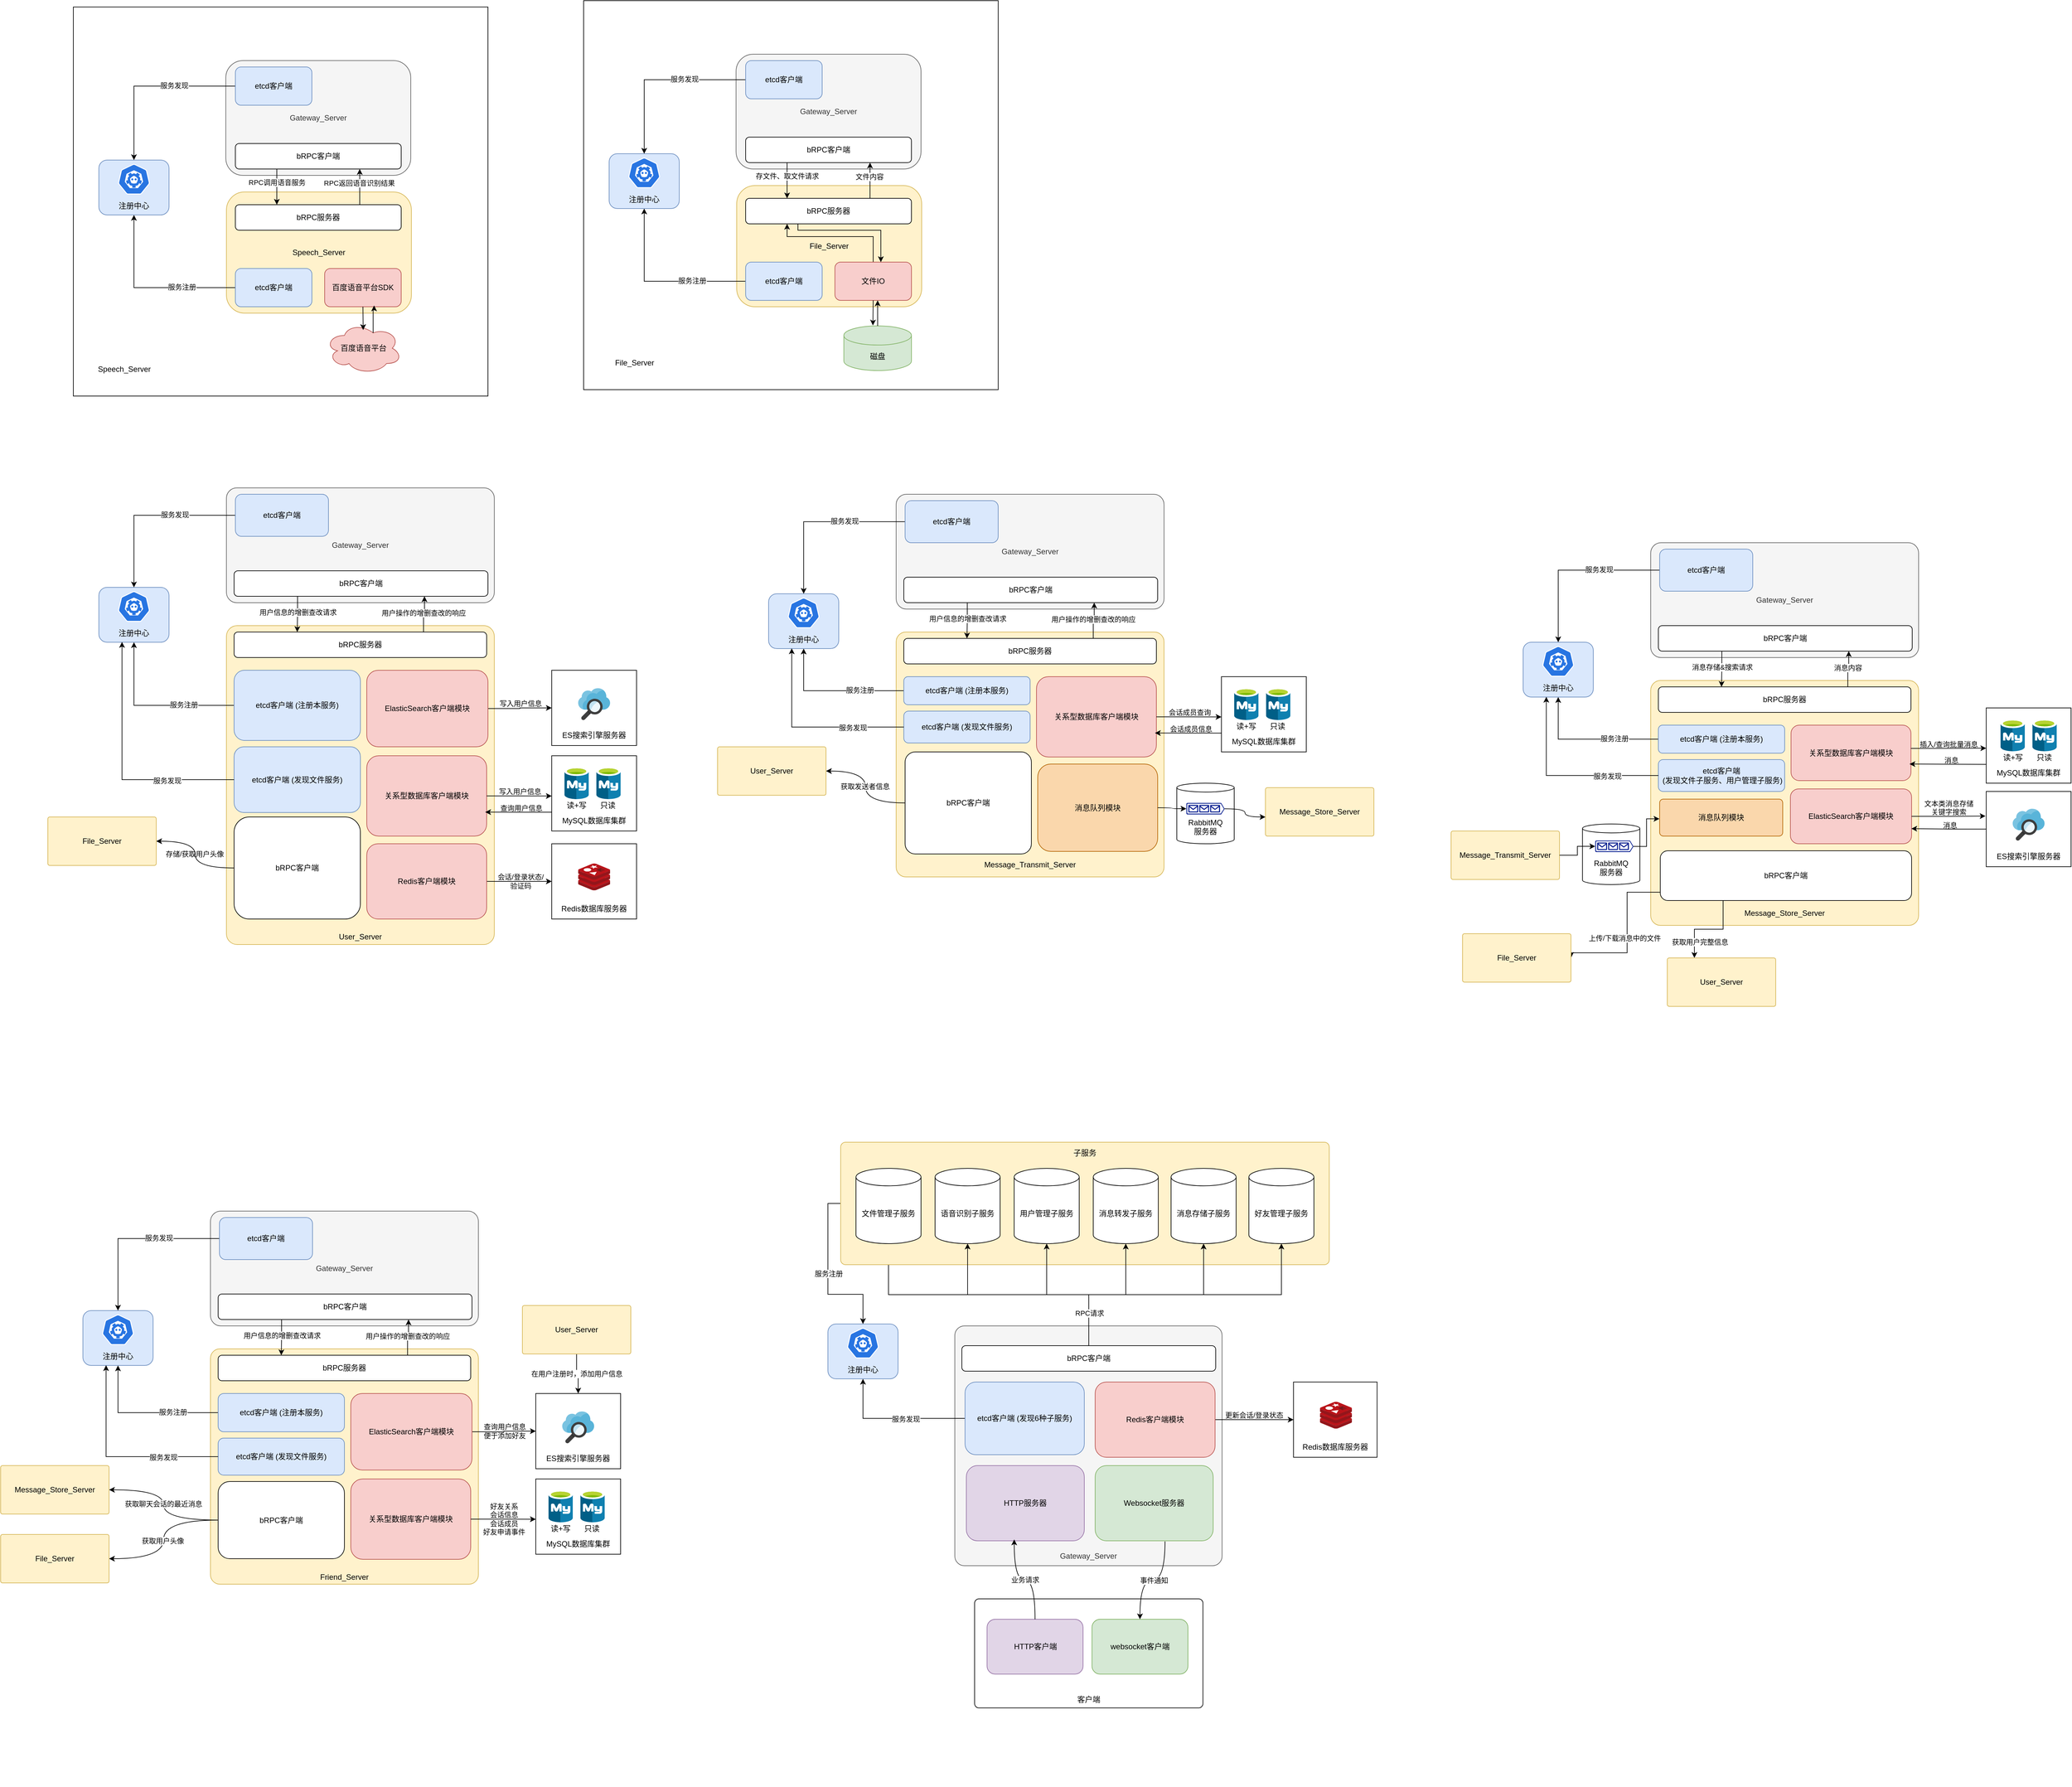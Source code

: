 <mxfile version="24.7.17">
  <diagram name="第 1 页" id="bYdhEPK7YLBeRlm_kl8a">
    <mxGraphModel dx="1375" dy="785" grid="0" gridSize="10" guides="1" tooltips="1" connect="1" arrows="1" fold="1" page="0" pageScale="1" pageWidth="827" pageHeight="1169" math="0" shadow="0">
      <root>
        <mxCell id="0" />
        <mxCell id="1" parent="0" />
        <mxCell id="T3iFQzq4aIsbG5lNEXjM-26" value="" style="rounded=0;whiteSpace=wrap;html=1;" parent="1" vertex="1">
          <mxGeometry x="40" y="10" width="650" height="610" as="geometry" />
        </mxCell>
        <mxCell id="T3iFQzq4aIsbG5lNEXjM-2" value="Speech_Server" style="rounded=1;whiteSpace=wrap;html=1;fillColor=#fff2cc;strokeColor=#d6b656;" parent="1" vertex="1">
          <mxGeometry x="280" y="300" width="290" height="190" as="geometry" />
        </mxCell>
        <mxCell id="T3iFQzq4aIsbG5lNEXjM-4" value="Gateway_Server" style="rounded=1;whiteSpace=wrap;html=1;fillColor=#f5f5f5;strokeColor=#666666;fontColor=#333333;" parent="1" vertex="1">
          <mxGeometry x="279" y="94" width="290" height="180" as="geometry" />
        </mxCell>
        <mxCell id="T3iFQzq4aIsbG5lNEXjM-22" style="edgeStyle=orthogonalEdgeStyle;rounded=0;orthogonalLoop=1;jettySize=auto;html=1;exitX=0.25;exitY=1;exitDx=0;exitDy=0;entryX=0.25;entryY=0;entryDx=0;entryDy=0;" parent="1" source="T3iFQzq4aIsbG5lNEXjM-3" target="T3iFQzq4aIsbG5lNEXjM-7" edge="1">
          <mxGeometry relative="1" as="geometry" />
        </mxCell>
        <mxCell id="T3iFQzq4aIsbG5lNEXjM-24" value="RPC调用语音服务" style="edgeLabel;html=1;align=center;verticalAlign=middle;resizable=0;points=[];" parent="T3iFQzq4aIsbG5lNEXjM-22" vertex="1" connectable="0">
          <mxGeometry x="-0.255" relative="1" as="geometry">
            <mxPoint as="offset" />
          </mxGeometry>
        </mxCell>
        <mxCell id="T3iFQzq4aIsbG5lNEXjM-3" value="bRPC客户端" style="rounded=1;whiteSpace=wrap;html=1;" parent="1" vertex="1">
          <mxGeometry x="294" y="224" width="260" height="40" as="geometry" />
        </mxCell>
        <mxCell id="T3iFQzq4aIsbG5lNEXjM-15" style="edgeStyle=orthogonalEdgeStyle;rounded=0;orthogonalLoop=1;jettySize=auto;html=1;exitX=0;exitY=0.5;exitDx=0;exitDy=0;entryX=0.5;entryY=1;entryDx=0;entryDy=0;" parent="1" source="T3iFQzq4aIsbG5lNEXjM-5" target="T3iFQzq4aIsbG5lNEXjM-12" edge="1">
          <mxGeometry relative="1" as="geometry" />
        </mxCell>
        <mxCell id="T3iFQzq4aIsbG5lNEXjM-20" value="服务注册" style="edgeLabel;html=1;align=center;verticalAlign=middle;resizable=0;points=[];" parent="T3iFQzq4aIsbG5lNEXjM-15" vertex="1" connectable="0">
          <mxGeometry x="-0.38" y="-1" relative="1" as="geometry">
            <mxPoint as="offset" />
          </mxGeometry>
        </mxCell>
        <mxCell id="T3iFQzq4aIsbG5lNEXjM-5" value="etcd客户端" style="rounded=1;whiteSpace=wrap;html=1;fillColor=#dae8fc;strokeColor=#6c8ebf;" parent="1" vertex="1">
          <mxGeometry x="294" y="420" width="120" height="60" as="geometry" />
        </mxCell>
        <mxCell id="T3iFQzq4aIsbG5lNEXjM-6" value="百度语音平台SDK" style="rounded=1;whiteSpace=wrap;html=1;fillColor=#f8cecc;strokeColor=#b85450;" parent="1" vertex="1">
          <mxGeometry x="434" y="420" width="120" height="60" as="geometry" />
        </mxCell>
        <mxCell id="T3iFQzq4aIsbG5lNEXjM-23" style="edgeStyle=orthogonalEdgeStyle;rounded=0;orthogonalLoop=1;jettySize=auto;html=1;exitX=0.75;exitY=0;exitDx=0;exitDy=0;entryX=0.75;entryY=1;entryDx=0;entryDy=0;" parent="1" source="T3iFQzq4aIsbG5lNEXjM-7" target="T3iFQzq4aIsbG5lNEXjM-3" edge="1">
          <mxGeometry relative="1" as="geometry" />
        </mxCell>
        <mxCell id="T3iFQzq4aIsbG5lNEXjM-25" value="RPC返回语音识别结果" style="edgeLabel;html=1;align=center;verticalAlign=middle;resizable=0;points=[];" parent="T3iFQzq4aIsbG5lNEXjM-23" vertex="1" connectable="0">
          <mxGeometry x="0.214" y="1" relative="1" as="geometry">
            <mxPoint as="offset" />
          </mxGeometry>
        </mxCell>
        <mxCell id="T3iFQzq4aIsbG5lNEXjM-7" value="bRPC服务器" style="rounded=1;whiteSpace=wrap;html=1;" parent="1" vertex="1">
          <mxGeometry x="294" y="320" width="260" height="40" as="geometry" />
        </mxCell>
        <mxCell id="T3iFQzq4aIsbG5lNEXjM-8" value="百度语音平台" style="ellipse;shape=cloud;whiteSpace=wrap;html=1;fillColor=#f8cecc;strokeColor=#b85450;" parent="1" vertex="1">
          <mxGeometry x="435" y="505" width="120" height="80" as="geometry" />
        </mxCell>
        <mxCell id="T3iFQzq4aIsbG5lNEXjM-12" value="&lt;div&gt;&lt;br&gt;&lt;/div&gt;&lt;div&gt;&lt;br&gt;&lt;/div&gt;&lt;div&gt;&lt;br&gt;&lt;/div&gt;&lt;div&gt;&lt;br&gt;&lt;/div&gt;&lt;div&gt;&lt;span style=&quot;background-color: initial;&quot;&gt;注册中心&lt;/span&gt;&lt;br&gt;&lt;/div&gt;" style="rounded=1;whiteSpace=wrap;html=1;align=center;fillColor=#dae8fc;strokeColor=#6c8ebf;" parent="1" vertex="1">
          <mxGeometry x="80" y="250" width="110" height="86" as="geometry" />
        </mxCell>
        <mxCell id="T3iFQzq4aIsbG5lNEXjM-9" value="" style="aspect=fixed;sketch=0;html=1;dashed=0;whitespace=wrap;fillColor=#2875E2;strokeColor=#ffffff;points=[[0.005,0.63,0],[0.1,0.2,0],[0.9,0.2,0],[0.5,0,0],[0.995,0.63,0],[0.72,0.99,0],[0.5,1,0],[0.28,0.99,0]];shape=mxgraph.kubernetes.icon2;prIcon=etcd" parent="1" vertex="1">
          <mxGeometry x="110" y="256" width="50" height="48" as="geometry" />
        </mxCell>
        <mxCell id="T3iFQzq4aIsbG5lNEXjM-16" style="edgeStyle=orthogonalEdgeStyle;rounded=0;orthogonalLoop=1;jettySize=auto;html=1;exitX=0;exitY=0.5;exitDx=0;exitDy=0;entryX=0.5;entryY=0;entryDx=0;entryDy=0;" parent="1" source="T3iFQzq4aIsbG5lNEXjM-14" target="T3iFQzq4aIsbG5lNEXjM-12" edge="1">
          <mxGeometry relative="1" as="geometry" />
        </mxCell>
        <mxCell id="T3iFQzq4aIsbG5lNEXjM-19" value="服务发现" style="edgeLabel;html=1;align=center;verticalAlign=middle;resizable=0;points=[];" parent="T3iFQzq4aIsbG5lNEXjM-16" vertex="1" connectable="0">
          <mxGeometry x="-0.302" y="-1" relative="1" as="geometry">
            <mxPoint as="offset" />
          </mxGeometry>
        </mxCell>
        <mxCell id="T3iFQzq4aIsbG5lNEXjM-14" value="etcd客户端" style="rounded=1;whiteSpace=wrap;html=1;fillColor=#dae8fc;strokeColor=#6c8ebf;" parent="1" vertex="1">
          <mxGeometry x="294" y="104" width="120" height="60" as="geometry" />
        </mxCell>
        <mxCell id="T3iFQzq4aIsbG5lNEXjM-17" style="edgeStyle=orthogonalEdgeStyle;rounded=0;orthogonalLoop=1;jettySize=auto;html=1;exitX=0.5;exitY=1;exitDx=0;exitDy=0;entryX=0.495;entryY=0.143;entryDx=0;entryDy=0;entryPerimeter=0;" parent="1" source="T3iFQzq4aIsbG5lNEXjM-6" target="T3iFQzq4aIsbG5lNEXjM-8" edge="1">
          <mxGeometry relative="1" as="geometry" />
        </mxCell>
        <mxCell id="T3iFQzq4aIsbG5lNEXjM-18" style="edgeStyle=orthogonalEdgeStyle;rounded=0;orthogonalLoop=1;jettySize=auto;html=1;exitX=0.625;exitY=0.2;exitDx=0;exitDy=0;exitPerimeter=0;entryX=0.646;entryY=0.967;entryDx=0;entryDy=0;entryPerimeter=0;" parent="1" source="T3iFQzq4aIsbG5lNEXjM-8" target="T3iFQzq4aIsbG5lNEXjM-6" edge="1">
          <mxGeometry relative="1" as="geometry" />
        </mxCell>
        <mxCell id="T3iFQzq4aIsbG5lNEXjM-27" value="Speech_Server&lt;div&gt;&lt;br&gt;&lt;/div&gt;" style="text;strokeColor=none;align=center;fillColor=none;html=1;verticalAlign=middle;whiteSpace=wrap;rounded=0;" parent="1" vertex="1">
          <mxGeometry x="90" y="570" width="60" height="30" as="geometry" />
        </mxCell>
        <mxCell id="T3iFQzq4aIsbG5lNEXjM-28" value="" style="rounded=0;whiteSpace=wrap;html=1;" parent="1" vertex="1">
          <mxGeometry x="840" width="650" height="610" as="geometry" />
        </mxCell>
        <mxCell id="T3iFQzq4aIsbG5lNEXjM-29" value="File_Server" style="rounded=1;whiteSpace=wrap;html=1;fillColor=#fff2cc;strokeColor=#d6b656;" parent="1" vertex="1">
          <mxGeometry x="1080" y="290" width="290" height="190" as="geometry" />
        </mxCell>
        <mxCell id="T3iFQzq4aIsbG5lNEXjM-30" value="Gateway_Server" style="rounded=1;whiteSpace=wrap;html=1;fillColor=#f5f5f5;strokeColor=#666666;fontColor=#333333;" parent="1" vertex="1">
          <mxGeometry x="1079" y="84" width="290" height="180" as="geometry" />
        </mxCell>
        <mxCell id="T3iFQzq4aIsbG5lNEXjM-31" style="edgeStyle=orthogonalEdgeStyle;rounded=0;orthogonalLoop=1;jettySize=auto;html=1;exitX=0.25;exitY=1;exitDx=0;exitDy=0;entryX=0.25;entryY=0;entryDx=0;entryDy=0;" parent="1" source="T3iFQzq4aIsbG5lNEXjM-33" target="T3iFQzq4aIsbG5lNEXjM-40" edge="1">
          <mxGeometry relative="1" as="geometry" />
        </mxCell>
        <mxCell id="T3iFQzq4aIsbG5lNEXjM-32" value="存文件、取文件请求" style="edgeLabel;html=1;align=center;verticalAlign=middle;resizable=0;points=[];" parent="T3iFQzq4aIsbG5lNEXjM-31" vertex="1" connectable="0">
          <mxGeometry x="-0.255" relative="1" as="geometry">
            <mxPoint as="offset" />
          </mxGeometry>
        </mxCell>
        <mxCell id="T3iFQzq4aIsbG5lNEXjM-33" value="bRPC客户端" style="rounded=1;whiteSpace=wrap;html=1;" parent="1" vertex="1">
          <mxGeometry x="1094" y="214" width="260" height="40" as="geometry" />
        </mxCell>
        <mxCell id="T3iFQzq4aIsbG5lNEXjM-34" style="edgeStyle=orthogonalEdgeStyle;rounded=0;orthogonalLoop=1;jettySize=auto;html=1;exitX=0;exitY=0.5;exitDx=0;exitDy=0;entryX=0.5;entryY=1;entryDx=0;entryDy=0;" parent="1" source="T3iFQzq4aIsbG5lNEXjM-36" target="T3iFQzq4aIsbG5lNEXjM-42" edge="1">
          <mxGeometry relative="1" as="geometry" />
        </mxCell>
        <mxCell id="T3iFQzq4aIsbG5lNEXjM-35" value="服务注册" style="edgeLabel;html=1;align=center;verticalAlign=middle;resizable=0;points=[];" parent="T3iFQzq4aIsbG5lNEXjM-34" vertex="1" connectable="0">
          <mxGeometry x="-0.38" y="-1" relative="1" as="geometry">
            <mxPoint as="offset" />
          </mxGeometry>
        </mxCell>
        <mxCell id="T3iFQzq4aIsbG5lNEXjM-36" value="etcd客户端" style="rounded=1;whiteSpace=wrap;html=1;fillColor=#dae8fc;strokeColor=#6c8ebf;" parent="1" vertex="1">
          <mxGeometry x="1094" y="410" width="120" height="60" as="geometry" />
        </mxCell>
        <mxCell id="vBn_oPhKUKk51cNR4JX3-3" style="edgeStyle=orthogonalEdgeStyle;rounded=0;orthogonalLoop=1;jettySize=auto;html=1;exitX=0.5;exitY=0;exitDx=0;exitDy=0;entryX=0.25;entryY=1;entryDx=0;entryDy=0;" parent="1" source="T3iFQzq4aIsbG5lNEXjM-37" target="T3iFQzq4aIsbG5lNEXjM-40" edge="1">
          <mxGeometry relative="1" as="geometry">
            <Array as="points">
              <mxPoint x="1294" y="370" />
              <mxPoint x="1159" y="370" />
            </Array>
          </mxGeometry>
        </mxCell>
        <mxCell id="T3iFQzq4aIsbG5lNEXjM-37" value="文件IO" style="rounded=1;whiteSpace=wrap;html=1;fillColor=#f8cecc;strokeColor=#b85450;" parent="1" vertex="1">
          <mxGeometry x="1234" y="410" width="120" height="60" as="geometry" />
        </mxCell>
        <mxCell id="T3iFQzq4aIsbG5lNEXjM-38" style="edgeStyle=orthogonalEdgeStyle;rounded=0;orthogonalLoop=1;jettySize=auto;html=1;exitX=0.75;exitY=0;exitDx=0;exitDy=0;entryX=0.75;entryY=1;entryDx=0;entryDy=0;" parent="1" source="T3iFQzq4aIsbG5lNEXjM-40" target="T3iFQzq4aIsbG5lNEXjM-33" edge="1">
          <mxGeometry relative="1" as="geometry" />
        </mxCell>
        <mxCell id="T3iFQzq4aIsbG5lNEXjM-39" value="文件内容" style="edgeLabel;html=1;align=center;verticalAlign=middle;resizable=0;points=[];" parent="T3iFQzq4aIsbG5lNEXjM-38" vertex="1" connectable="0">
          <mxGeometry x="0.214" y="1" relative="1" as="geometry">
            <mxPoint as="offset" />
          </mxGeometry>
        </mxCell>
        <mxCell id="vBn_oPhKUKk51cNR4JX3-5" style="edgeStyle=orthogonalEdgeStyle;rounded=0;orthogonalLoop=1;jettySize=auto;html=1;exitX=0.5;exitY=1;exitDx=0;exitDy=0;" parent="1" edge="1">
          <mxGeometry relative="1" as="geometry">
            <mxPoint x="1230" y="350" as="sourcePoint" />
            <mxPoint x="1306" y="410" as="targetPoint" />
            <Array as="points">
              <mxPoint x="1176" y="350" />
              <mxPoint x="1176" y="360" />
              <mxPoint x="1306" y="360" />
            </Array>
          </mxGeometry>
        </mxCell>
        <mxCell id="T3iFQzq4aIsbG5lNEXjM-40" value="bRPC服务器" style="rounded=1;whiteSpace=wrap;html=1;" parent="1" vertex="1">
          <mxGeometry x="1094" y="310" width="260" height="40" as="geometry" />
        </mxCell>
        <mxCell id="T3iFQzq4aIsbG5lNEXjM-42" value="&lt;div&gt;&lt;br&gt;&lt;/div&gt;&lt;div&gt;&lt;br&gt;&lt;/div&gt;&lt;div&gt;&lt;br&gt;&lt;/div&gt;&lt;div&gt;&lt;br&gt;&lt;/div&gt;&lt;div&gt;&lt;span style=&quot;background-color: initial;&quot;&gt;注册中心&lt;/span&gt;&lt;br&gt;&lt;/div&gt;" style="rounded=1;whiteSpace=wrap;html=1;align=center;fillColor=#dae8fc;strokeColor=#6c8ebf;" parent="1" vertex="1">
          <mxGeometry x="880" y="240" width="110" height="86" as="geometry" />
        </mxCell>
        <mxCell id="T3iFQzq4aIsbG5lNEXjM-43" value="" style="aspect=fixed;sketch=0;html=1;dashed=0;whitespace=wrap;fillColor=#2875E2;strokeColor=#ffffff;points=[[0.005,0.63,0],[0.1,0.2,0],[0.9,0.2,0],[0.5,0,0],[0.995,0.63,0],[0.72,0.99,0],[0.5,1,0],[0.28,0.99,0]];shape=mxgraph.kubernetes.icon2;prIcon=etcd" parent="1" vertex="1">
          <mxGeometry x="910" y="246" width="50" height="48" as="geometry" />
        </mxCell>
        <mxCell id="T3iFQzq4aIsbG5lNEXjM-44" style="edgeStyle=orthogonalEdgeStyle;rounded=0;orthogonalLoop=1;jettySize=auto;html=1;exitX=0;exitY=0.5;exitDx=0;exitDy=0;entryX=0.5;entryY=0;entryDx=0;entryDy=0;" parent="1" source="T3iFQzq4aIsbG5lNEXjM-46" target="T3iFQzq4aIsbG5lNEXjM-42" edge="1">
          <mxGeometry relative="1" as="geometry" />
        </mxCell>
        <mxCell id="T3iFQzq4aIsbG5lNEXjM-45" value="服务发现" style="edgeLabel;html=1;align=center;verticalAlign=middle;resizable=0;points=[];" parent="T3iFQzq4aIsbG5lNEXjM-44" vertex="1" connectable="0">
          <mxGeometry x="-0.302" y="-1" relative="1" as="geometry">
            <mxPoint as="offset" />
          </mxGeometry>
        </mxCell>
        <mxCell id="T3iFQzq4aIsbG5lNEXjM-46" value="etcd客户端" style="rounded=1;whiteSpace=wrap;html=1;fillColor=#dae8fc;strokeColor=#6c8ebf;" parent="1" vertex="1">
          <mxGeometry x="1094" y="94" width="120" height="60" as="geometry" />
        </mxCell>
        <mxCell id="T3iFQzq4aIsbG5lNEXjM-47" style="edgeStyle=orthogonalEdgeStyle;rounded=0;orthogonalLoop=1;jettySize=auto;html=1;exitX=0.5;exitY=1;exitDx=0;exitDy=0;entryX=0.43;entryY=-0.01;entryDx=0;entryDy=0;entryPerimeter=0;" parent="1" source="T3iFQzq4aIsbG5lNEXjM-37" target="vBn_oPhKUKk51cNR4JX3-1" edge="1">
          <mxGeometry relative="1" as="geometry">
            <mxPoint x="1294.4" y="506.44" as="targetPoint" />
          </mxGeometry>
        </mxCell>
        <mxCell id="T3iFQzq4aIsbG5lNEXjM-49" value="File_Server&lt;div&gt;&lt;br&gt;&lt;/div&gt;" style="text;strokeColor=none;align=center;fillColor=none;html=1;verticalAlign=middle;whiteSpace=wrap;rounded=0;" parent="1" vertex="1">
          <mxGeometry x="890" y="560" width="60" height="30" as="geometry" />
        </mxCell>
        <mxCell id="vBn_oPhKUKk51cNR4JX3-1" value="磁盘" style="shape=cylinder3;whiteSpace=wrap;html=1;boundedLbl=1;backgroundOutline=1;size=15;fillColor=#d5e8d4;strokeColor=#82b366;" parent="1" vertex="1">
          <mxGeometry x="1248" y="510" width="106" height="70" as="geometry" />
        </mxCell>
        <mxCell id="vBn_oPhKUKk51cNR4JX3-2" style="edgeStyle=orthogonalEdgeStyle;rounded=0;orthogonalLoop=1;jettySize=auto;html=1;exitX=0.5;exitY=0;exitDx=0;exitDy=0;exitPerimeter=0;entryX=0.558;entryY=1;entryDx=0;entryDy=0;entryPerimeter=0;" parent="1" source="vBn_oPhKUKk51cNR4JX3-1" target="T3iFQzq4aIsbG5lNEXjM-37" edge="1">
          <mxGeometry relative="1" as="geometry" />
        </mxCell>
        <mxCell id="vBn_oPhKUKk51cNR4JX3-7" value="&lt;div&gt;&lt;br&gt;&lt;/div&gt;&lt;div&gt;&lt;br&gt;&lt;/div&gt;&lt;div&gt;&lt;br&gt;&lt;/div&gt;&lt;div&gt;&lt;br&gt;&lt;/div&gt;&lt;div&gt;&lt;br&gt;&lt;/div&gt;&lt;div&gt;&lt;br&gt;&lt;/div&gt;&lt;div&gt;&lt;br&gt;&lt;/div&gt;&lt;div&gt;&lt;br&gt;&lt;/div&gt;&lt;div&gt;&lt;br&gt;&lt;/div&gt;&lt;div&gt;&lt;br&gt;&lt;/div&gt;&lt;div&gt;&lt;br&gt;&lt;/div&gt;&lt;div&gt;&lt;br&gt;&lt;/div&gt;&lt;div&gt;&lt;br&gt;&lt;/div&gt;&lt;div&gt;&lt;br&gt;&lt;/div&gt;&lt;div&gt;&lt;br&gt;&lt;/div&gt;&lt;div&gt;&lt;br&gt;&lt;/div&gt;&lt;div&gt;&lt;br&gt;&lt;/div&gt;&lt;div&gt;&lt;br&gt;&lt;/div&gt;&lt;div&gt;&lt;br&gt;&lt;/div&gt;&lt;div&gt;&lt;br&gt;&lt;/div&gt;&lt;div&gt;&lt;br&gt;&lt;/div&gt;&lt;div&gt;&lt;br&gt;&lt;/div&gt;&lt;div&gt;&lt;br&gt;&lt;/div&gt;&lt;div&gt;&lt;br&gt;&lt;/div&gt;&lt;div&gt;&lt;br&gt;&lt;/div&gt;&lt;div&gt;&lt;br&gt;&lt;/div&gt;&lt;div&gt;&lt;br&gt;&lt;/div&gt;&lt;div&gt;&lt;br&gt;&lt;/div&gt;&lt;div&gt;&lt;br&gt;&lt;/div&gt;&lt;div&gt;&lt;br&gt;&lt;/div&gt;&lt;div&gt;&lt;br&gt;&lt;/div&gt;&lt;div&gt;&lt;br&gt;&lt;/div&gt;&lt;div&gt;&lt;br&gt;&lt;/div&gt;&lt;div&gt;User_Server&lt;/div&gt;" style="rounded=1;whiteSpace=wrap;html=1;fillColor=#fff2cc;strokeColor=#d6b656;arcSize=4;" parent="1" vertex="1">
          <mxGeometry x="280" y="980" width="420" height="500" as="geometry" />
        </mxCell>
        <mxCell id="vBn_oPhKUKk51cNR4JX3-8" value="Gateway_Server" style="rounded=1;whiteSpace=wrap;html=1;fillColor=#f5f5f5;strokeColor=#666666;fontColor=#333333;arcSize=9;" parent="1" vertex="1">
          <mxGeometry x="280" y="764" width="420" height="180" as="geometry" />
        </mxCell>
        <mxCell id="vBn_oPhKUKk51cNR4JX3-67" style="edgeStyle=orthogonalEdgeStyle;rounded=0;orthogonalLoop=1;jettySize=auto;html=1;exitX=0.25;exitY=1;exitDx=0;exitDy=0;entryX=0.25;entryY=0;entryDx=0;entryDy=0;" parent="1" source="vBn_oPhKUKk51cNR4JX3-11" target="vBn_oPhKUKk51cNR4JX3-18" edge="1">
          <mxGeometry relative="1" as="geometry" />
        </mxCell>
        <mxCell id="vBn_oPhKUKk51cNR4JX3-69" value="用户信息的增删查改请求" style="edgeLabel;html=1;align=center;verticalAlign=middle;resizable=0;points=[];" parent="vBn_oPhKUKk51cNR4JX3-67" vertex="1" connectable="0">
          <mxGeometry x="-0.133" relative="1" as="geometry">
            <mxPoint as="offset" />
          </mxGeometry>
        </mxCell>
        <mxCell id="vBn_oPhKUKk51cNR4JX3-11" value="bRPC客户端" style="rounded=1;whiteSpace=wrap;html=1;" parent="1" vertex="1">
          <mxGeometry x="292" y="894" width="398" height="40" as="geometry" />
        </mxCell>
        <mxCell id="vBn_oPhKUKk51cNR4JX3-12" style="edgeStyle=orthogonalEdgeStyle;rounded=0;orthogonalLoop=1;jettySize=auto;html=1;exitX=0;exitY=0.5;exitDx=0;exitDy=0;entryX=0.5;entryY=1;entryDx=0;entryDy=0;" parent="1" source="vBn_oPhKUKk51cNR4JX3-14" target="vBn_oPhKUKk51cNR4JX3-20" edge="1">
          <mxGeometry relative="1" as="geometry" />
        </mxCell>
        <mxCell id="vBn_oPhKUKk51cNR4JX3-13" value="服务注册" style="edgeLabel;html=1;align=center;verticalAlign=middle;resizable=0;points=[];" parent="vBn_oPhKUKk51cNR4JX3-12" vertex="1" connectable="0">
          <mxGeometry x="-0.38" y="-1" relative="1" as="geometry">
            <mxPoint as="offset" />
          </mxGeometry>
        </mxCell>
        <mxCell id="vBn_oPhKUKk51cNR4JX3-14" value="etcd客户端 (注册本服务)" style="rounded=1;whiteSpace=wrap;html=1;fillColor=#dae8fc;strokeColor=#6c8ebf;" parent="1" vertex="1">
          <mxGeometry x="292" y="1050" width="198" height="110" as="geometry" />
        </mxCell>
        <mxCell id="vBn_oPhKUKk51cNR4JX3-53" style="edgeStyle=orthogonalEdgeStyle;rounded=0;orthogonalLoop=1;jettySize=auto;html=1;exitX=1;exitY=0.5;exitDx=0;exitDy=0;entryX=0;entryY=0.5;entryDx=0;entryDy=0;" parent="1" source="vBn_oPhKUKk51cNR4JX3-15" target="vBn_oPhKUKk51cNR4JX3-52" edge="1">
          <mxGeometry relative="1" as="geometry" />
        </mxCell>
        <mxCell id="vBn_oPhKUKk51cNR4JX3-54" value="写入用户信息&lt;div&gt;&lt;br&gt;&lt;/div&gt;" style="edgeLabel;html=1;align=center;verticalAlign=middle;resizable=0;points=[];labelBackgroundColor=none;" parent="vBn_oPhKUKk51cNR4JX3-53" vertex="1" connectable="0">
          <mxGeometry x="0.218" relative="1" as="geometry">
            <mxPoint x="-10" as="offset" />
          </mxGeometry>
        </mxCell>
        <mxCell id="vBn_oPhKUKk51cNR4JX3-15" value="ElasticSearch客户端模块" style="rounded=1;whiteSpace=wrap;html=1;fillColor=#f8cecc;strokeColor=#b85450;" parent="1" vertex="1">
          <mxGeometry x="500" y="1050" width="190" height="120" as="geometry" />
        </mxCell>
        <mxCell id="vBn_oPhKUKk51cNR4JX3-68" style="edgeStyle=orthogonalEdgeStyle;rounded=0;orthogonalLoop=1;jettySize=auto;html=1;exitX=0.75;exitY=0;exitDx=0;exitDy=0;entryX=0.75;entryY=1;entryDx=0;entryDy=0;" parent="1" source="vBn_oPhKUKk51cNR4JX3-18" target="vBn_oPhKUKk51cNR4JX3-11" edge="1">
          <mxGeometry relative="1" as="geometry" />
        </mxCell>
        <mxCell id="vBn_oPhKUKk51cNR4JX3-70" value="用户操作的增删查改的响应" style="edgeLabel;html=1;align=center;verticalAlign=middle;resizable=0;points=[];" parent="vBn_oPhKUKk51cNR4JX3-68" vertex="1" connectable="0">
          <mxGeometry x="0.119" y="2" relative="1" as="geometry">
            <mxPoint as="offset" />
          </mxGeometry>
        </mxCell>
        <mxCell id="vBn_oPhKUKk51cNR4JX3-18" value="bRPC服务器" style="rounded=1;whiteSpace=wrap;html=1;" parent="1" vertex="1">
          <mxGeometry x="292" y="990" width="396" height="40" as="geometry" />
        </mxCell>
        <mxCell id="vBn_oPhKUKk51cNR4JX3-20" value="&lt;div&gt;&lt;br&gt;&lt;/div&gt;&lt;div&gt;&lt;br&gt;&lt;/div&gt;&lt;div&gt;&lt;br&gt;&lt;/div&gt;&lt;div&gt;&lt;br&gt;&lt;/div&gt;&lt;div&gt;&lt;span style=&quot;background-color: initial;&quot;&gt;注册中心&lt;/span&gt;&lt;br&gt;&lt;/div&gt;" style="rounded=1;whiteSpace=wrap;html=1;align=center;fillColor=#dae8fc;strokeColor=#6c8ebf;" parent="1" vertex="1">
          <mxGeometry x="80" y="920" width="110" height="86" as="geometry" />
        </mxCell>
        <mxCell id="vBn_oPhKUKk51cNR4JX3-21" value="" style="aspect=fixed;sketch=0;html=1;dashed=0;whitespace=wrap;fillColor=#2875E2;strokeColor=#ffffff;points=[[0.005,0.63,0],[0.1,0.2,0],[0.9,0.2,0],[0.5,0,0],[0.995,0.63,0],[0.72,0.99,0],[0.5,1,0],[0.28,0.99,0]];shape=mxgraph.kubernetes.icon2;prIcon=etcd" parent="1" vertex="1">
          <mxGeometry x="110" y="926" width="50" height="48" as="geometry" />
        </mxCell>
        <mxCell id="vBn_oPhKUKk51cNR4JX3-22" style="edgeStyle=orthogonalEdgeStyle;rounded=0;orthogonalLoop=1;jettySize=auto;html=1;exitX=0;exitY=0.5;exitDx=0;exitDy=0;entryX=0.5;entryY=0;entryDx=0;entryDy=0;" parent="1" source="vBn_oPhKUKk51cNR4JX3-24" target="vBn_oPhKUKk51cNR4JX3-20" edge="1">
          <mxGeometry relative="1" as="geometry" />
        </mxCell>
        <mxCell id="vBn_oPhKUKk51cNR4JX3-23" value="服务发现" style="edgeLabel;html=1;align=center;verticalAlign=middle;resizable=0;points=[];" parent="vBn_oPhKUKk51cNR4JX3-22" vertex="1" connectable="0">
          <mxGeometry x="-0.302" y="-1" relative="1" as="geometry">
            <mxPoint as="offset" />
          </mxGeometry>
        </mxCell>
        <mxCell id="vBn_oPhKUKk51cNR4JX3-24" value="etcd客户端" style="rounded=1;whiteSpace=wrap;html=1;fillColor=#dae8fc;strokeColor=#6c8ebf;" parent="1" vertex="1">
          <mxGeometry x="294" y="774" width="146" height="66" as="geometry" />
        </mxCell>
        <mxCell id="vBn_oPhKUKk51cNR4JX3-28" value="etcd客户端 (发现文件服务)" style="rounded=1;whiteSpace=wrap;html=1;fillColor=#dae8fc;strokeColor=#6c8ebf;" parent="1" vertex="1">
          <mxGeometry x="292" y="1170" width="198" height="103" as="geometry" />
        </mxCell>
        <mxCell id="vBn_oPhKUKk51cNR4JX3-30" value="关系型数据库客户端模块" style="rounded=1;whiteSpace=wrap;html=1;fillColor=#f8cecc;strokeColor=#b85450;" parent="1" vertex="1">
          <mxGeometry x="500" y="1184" width="188" height="126" as="geometry" />
        </mxCell>
        <mxCell id="vBn_oPhKUKk51cNR4JX3-59" style="edgeStyle=orthogonalEdgeStyle;rounded=0;orthogonalLoop=1;jettySize=auto;html=1;exitX=1;exitY=0.5;exitDx=0;exitDy=0;entryX=0;entryY=0.5;entryDx=0;entryDy=0;" parent="1" source="vBn_oPhKUKk51cNR4JX3-31" target="vBn_oPhKUKk51cNR4JX3-38" edge="1">
          <mxGeometry relative="1" as="geometry" />
        </mxCell>
        <mxCell id="vBn_oPhKUKk51cNR4JX3-60" value="会话/登录状态/&lt;div&gt;验证码&lt;/div&gt;" style="edgeLabel;html=1;align=center;verticalAlign=middle;resizable=0;points=[];labelBackgroundColor=none;" parent="vBn_oPhKUKk51cNR4JX3-59" vertex="1" connectable="0">
          <mxGeometry x="-0.204" y="1" relative="1" as="geometry">
            <mxPoint x="12" y="1" as="offset" />
          </mxGeometry>
        </mxCell>
        <mxCell id="vBn_oPhKUKk51cNR4JX3-31" value="Redis客户端模块" style="rounded=1;whiteSpace=wrap;html=1;fillColor=#f8cecc;strokeColor=#b85450;" parent="1" vertex="1">
          <mxGeometry x="500" y="1322" width="188" height="118" as="geometry" />
        </mxCell>
        <mxCell id="vBn_oPhKUKk51cNR4JX3-38" value="&lt;br&gt;&lt;div style=&quot;forced-color-adjust: none; color: rgb(0, 0, 0); font-family: Helvetica; font-size: 12px; font-style: normal; font-variant-ligatures: normal; font-variant-caps: normal; font-weight: 400; letter-spacing: normal; orphans: 2; text-align: center; text-indent: 0px; text-transform: none; widows: 2; word-spacing: 0px; -webkit-text-stroke-width: 0px; white-space: normal; text-decoration-thickness: initial; text-decoration-style: initial; text-decoration-color: initial;&quot;&gt;&lt;br class=&quot;Apple-interchange-newline&quot;&gt;&lt;br style=&quot;forced-color-adjust: none;&quot;&gt;&lt;/div&gt;&lt;div style=&quot;forced-color-adjust: none; color: rgb(0, 0, 0); font-family: Helvetica; font-size: 12px; font-style: normal; font-variant-ligatures: normal; font-variant-caps: normal; font-weight: 400; letter-spacing: normal; orphans: 2; text-align: center; text-indent: 0px; text-transform: none; widows: 2; word-spacing: 0px; -webkit-text-stroke-width: 0px; white-space: normal; text-decoration-thickness: initial; text-decoration-style: initial; text-decoration-color: initial;&quot;&gt;&lt;br style=&quot;forced-color-adjust: none;&quot;&gt;&lt;/div&gt;&lt;div style=&quot;forced-color-adjust: none; color: rgb(0, 0, 0); font-family: Helvetica; font-size: 12px; font-style: normal; font-variant-ligatures: normal; font-variant-caps: normal; font-weight: 400; letter-spacing: normal; orphans: 2; text-align: center; text-indent: 0px; text-transform: none; widows: 2; word-spacing: 0px; -webkit-text-stroke-width: 0px; white-space: normal; text-decoration-thickness: initial; text-decoration-style: initial; text-decoration-color: initial;&quot;&gt;&lt;br&gt;&lt;/div&gt;&lt;div style=&quot;forced-color-adjust: none; color: rgb(0, 0, 0); font-family: Helvetica; font-size: 12px; font-style: normal; font-variant-ligatures: normal; font-variant-caps: normal; font-weight: 400; letter-spacing: normal; orphans: 2; text-align: center; text-indent: 0px; text-transform: none; widows: 2; word-spacing: 0px; -webkit-text-stroke-width: 0px; white-space: normal; text-decoration-thickness: initial; text-decoration-style: initial; text-decoration-color: initial;&quot;&gt;&lt;br&gt;&lt;/div&gt;&lt;div style=&quot;forced-color-adjust: none; color: rgb(0, 0, 0); font-family: Helvetica; font-size: 12px; font-style: normal; font-variant-ligatures: normal; font-variant-caps: normal; font-weight: 400; letter-spacing: normal; orphans: 2; text-align: center; text-indent: 0px; text-transform: none; widows: 2; word-spacing: 0px; -webkit-text-stroke-width: 0px; white-space: normal; text-decoration-thickness: initial; text-decoration-style: initial; text-decoration-color: initial;&quot;&gt;&lt;br&gt;&lt;/div&gt;&lt;span style=&quot;color: rgb(0, 0, 0); font-family: Helvetica; font-size: 12px; font-style: normal; font-variant-ligatures: normal; font-variant-caps: normal; font-weight: 400; letter-spacing: normal; orphans: 2; text-align: center; text-indent: 0px; text-transform: none; widows: 2; word-spacing: 0px; -webkit-text-stroke-width: 0px; white-space: normal; text-decoration-thickness: initial; text-decoration-style: initial; text-decoration-color: initial; float: none; display: inline !important;&quot;&gt;Redis数据库服务器&lt;/span&gt;&lt;div&gt;&lt;br&gt;&lt;/div&gt;" style="rounded=0;whiteSpace=wrap;html=1;" parent="1" vertex="1">
          <mxGeometry x="790" y="1322" width="133" height="118" as="geometry" />
        </mxCell>
        <mxCell id="vBn_oPhKUKk51cNR4JX3-37" value="" style="image;sketch=0;aspect=fixed;html=1;points=[];align=center;fontSize=12;image=img/lib/mscae/Cache_Redis_Product.svg;" parent="1" vertex="1">
          <mxGeometry x="831.5" y="1353" width="50" height="42" as="geometry" />
        </mxCell>
        <mxCell id="vBn_oPhKUKk51cNR4JX3-42" value="&lt;br&gt;&lt;div style=&quot;forced-color-adjust: none; color: rgb(0, 0, 0); font-family: Helvetica; font-size: 12px; font-style: normal; font-variant-ligatures: normal; font-variant-caps: normal; font-weight: 400; letter-spacing: normal; orphans: 2; text-align: center; text-indent: 0px; text-transform: none; widows: 2; word-spacing: 0px; -webkit-text-stroke-width: 0px; white-space: normal; text-decoration-thickness: initial; text-decoration-style: initial; text-decoration-color: initial;&quot;&gt;&lt;br class=&quot;Apple-interchange-newline&quot;&gt;&lt;br style=&quot;forced-color-adjust: none;&quot;&gt;&lt;/div&gt;&lt;div style=&quot;forced-color-adjust: none; color: rgb(0, 0, 0); font-family: Helvetica; font-size: 12px; font-style: normal; font-variant-ligatures: normal; font-variant-caps: normal; font-weight: 400; letter-spacing: normal; orphans: 2; text-align: center; text-indent: 0px; text-transform: none; widows: 2; word-spacing: 0px; -webkit-text-stroke-width: 0px; white-space: normal; text-decoration-thickness: initial; text-decoration-style: initial; text-decoration-color: initial;&quot;&gt;&lt;br style=&quot;forced-color-adjust: none;&quot;&gt;&lt;/div&gt;&lt;div style=&quot;forced-color-adjust: none; color: rgb(0, 0, 0); font-family: Helvetica; font-size: 12px; font-style: normal; font-variant-ligatures: normal; font-variant-caps: normal; font-weight: 400; letter-spacing: normal; orphans: 2; text-align: center; text-indent: 0px; text-transform: none; widows: 2; word-spacing: 0px; -webkit-text-stroke-width: 0px; white-space: normal; text-decoration-thickness: initial; text-decoration-style: initial; text-decoration-color: initial;&quot;&gt;&lt;br&gt;&lt;/div&gt;&lt;div style=&quot;forced-color-adjust: none; color: rgb(0, 0, 0); font-family: Helvetica; font-size: 12px; font-style: normal; font-variant-ligatures: normal; font-variant-caps: normal; font-weight: 400; letter-spacing: normal; orphans: 2; text-align: center; text-indent: 0px; text-transform: none; widows: 2; word-spacing: 0px; -webkit-text-stroke-width: 0px; white-space: normal; text-decoration-thickness: initial; text-decoration-style: initial; text-decoration-color: initial;&quot;&gt;&lt;br&gt;&lt;/div&gt;&lt;div style=&quot;forced-color-adjust: none; color: rgb(0, 0, 0); font-family: Helvetica; font-size: 12px; font-style: normal; font-variant-ligatures: normal; font-variant-caps: normal; font-weight: 400; letter-spacing: normal; orphans: 2; text-align: center; text-indent: 0px; text-transform: none; widows: 2; word-spacing: 0px; -webkit-text-stroke-width: 0px; white-space: normal; text-decoration-thickness: initial; text-decoration-style: initial; text-decoration-color: initial;&quot;&gt;&lt;br&gt;&lt;/div&gt;MySQL数据库集群&lt;br&gt;&lt;div&gt;&lt;br&gt;&lt;/div&gt;" style="rounded=0;whiteSpace=wrap;html=1;" parent="1" vertex="1">
          <mxGeometry x="790" y="1184" width="133" height="118" as="geometry" />
        </mxCell>
        <mxCell id="vBn_oPhKUKk51cNR4JX3-43" value="" style="image;sketch=0;aspect=fixed;html=1;points=[];align=center;fontSize=12;image=img/lib/mscae/Azure_Database_for_MySQL_servers.svg;" parent="1" vertex="1">
          <mxGeometry x="810" y="1202" width="38" height="50" as="geometry" />
        </mxCell>
        <mxCell id="vBn_oPhKUKk51cNR4JX3-44" value="" style="image;sketch=0;aspect=fixed;html=1;points=[];align=center;fontSize=12;image=img/lib/mscae/Azure_Database_for_MySQL_servers.svg;" parent="1" vertex="1">
          <mxGeometry x="860" y="1202" width="38" height="50" as="geometry" />
        </mxCell>
        <mxCell id="vBn_oPhKUKk51cNR4JX3-45" value="读+写" style="text;strokeColor=none;align=center;fillColor=none;html=1;verticalAlign=middle;whiteSpace=wrap;rounded=0;" parent="1" vertex="1">
          <mxGeometry x="799" y="1247" width="60" height="30" as="geometry" />
        </mxCell>
        <mxCell id="vBn_oPhKUKk51cNR4JX3-46" value="只读" style="text;strokeColor=none;align=center;fillColor=none;html=1;verticalAlign=middle;whiteSpace=wrap;rounded=0;" parent="1" vertex="1">
          <mxGeometry x="848" y="1247" width="60" height="30" as="geometry" />
        </mxCell>
        <mxCell id="vBn_oPhKUKk51cNR4JX3-52" value="&lt;br&gt;&lt;div style=&quot;forced-color-adjust: none; color: rgb(0, 0, 0); font-family: Helvetica; font-size: 12px; font-style: normal; font-variant-ligatures: normal; font-variant-caps: normal; font-weight: 400; letter-spacing: normal; orphans: 2; text-align: center; text-indent: 0px; text-transform: none; widows: 2; word-spacing: 0px; -webkit-text-stroke-width: 0px; white-space: normal; text-decoration-thickness: initial; text-decoration-style: initial; text-decoration-color: initial;&quot;&gt;&lt;br class=&quot;Apple-interchange-newline&quot;&gt;&lt;br style=&quot;forced-color-adjust: none;&quot;&gt;&lt;/div&gt;&lt;div style=&quot;forced-color-adjust: none; color: rgb(0, 0, 0); font-family: Helvetica; font-size: 12px; font-style: normal; font-variant-ligatures: normal; font-variant-caps: normal; font-weight: 400; letter-spacing: normal; orphans: 2; text-align: center; text-indent: 0px; text-transform: none; widows: 2; word-spacing: 0px; -webkit-text-stroke-width: 0px; white-space: normal; text-decoration-thickness: initial; text-decoration-style: initial; text-decoration-color: initial;&quot;&gt;&lt;br style=&quot;forced-color-adjust: none;&quot;&gt;&lt;/div&gt;&lt;div style=&quot;forced-color-adjust: none; color: rgb(0, 0, 0); font-family: Helvetica; font-size: 12px; font-style: normal; font-variant-ligatures: normal; font-variant-caps: normal; font-weight: 400; letter-spacing: normal; orphans: 2; text-align: center; text-indent: 0px; text-transform: none; widows: 2; word-spacing: 0px; -webkit-text-stroke-width: 0px; white-space: normal; text-decoration-thickness: initial; text-decoration-style: initial; text-decoration-color: initial;&quot;&gt;&lt;br&gt;&lt;/div&gt;&lt;div style=&quot;forced-color-adjust: none; color: rgb(0, 0, 0); font-family: Helvetica; font-size: 12px; font-style: normal; font-variant-ligatures: normal; font-variant-caps: normal; font-weight: 400; letter-spacing: normal; orphans: 2; text-align: center; text-indent: 0px; text-transform: none; widows: 2; word-spacing: 0px; -webkit-text-stroke-width: 0px; white-space: normal; text-decoration-thickness: initial; text-decoration-style: initial; text-decoration-color: initial;&quot;&gt;&lt;br&gt;&lt;/div&gt;&lt;div style=&quot;forced-color-adjust: none; color: rgb(0, 0, 0); font-family: Helvetica; font-size: 12px; font-style: normal; font-variant-ligatures: normal; font-variant-caps: normal; font-weight: 400; letter-spacing: normal; orphans: 2; text-align: center; text-indent: 0px; text-transform: none; widows: 2; word-spacing: 0px; -webkit-text-stroke-width: 0px; white-space: normal; text-decoration-thickness: initial; text-decoration-style: initial; text-decoration-color: initial;&quot;&gt;&lt;br&gt;&lt;/div&gt;ES搜索引擎服务器&lt;br&gt;&lt;div&gt;&lt;br&gt;&lt;/div&gt;" style="rounded=0;whiteSpace=wrap;html=1;" parent="1" vertex="1">
          <mxGeometry x="790" y="1050" width="133" height="118" as="geometry" />
        </mxCell>
        <mxCell id="vBn_oPhKUKk51cNR4JX3-51" value="" style="image;sketch=0;aspect=fixed;html=1;points=[];align=center;fontSize=12;image=img/lib/mscae/Search.svg;" parent="1" vertex="1">
          <mxGeometry x="831.5" y="1078" width="50" height="50" as="geometry" />
        </mxCell>
        <mxCell id="vBn_oPhKUKk51cNR4JX3-55" style="edgeStyle=orthogonalEdgeStyle;rounded=0;orthogonalLoop=1;jettySize=auto;html=1;exitX=1;exitY=0.5;exitDx=0;exitDy=0;entryX=0;entryY=0.535;entryDx=0;entryDy=0;entryPerimeter=0;" parent="1" source="vBn_oPhKUKk51cNR4JX3-30" target="vBn_oPhKUKk51cNR4JX3-42" edge="1">
          <mxGeometry relative="1" as="geometry" />
        </mxCell>
        <mxCell id="vBn_oPhKUKk51cNR4JX3-57" value="写入用户信息&lt;div&gt;&lt;br&gt;&lt;/div&gt;" style="edgeLabel;html=1;align=center;verticalAlign=middle;resizable=0;points=[];labelBackgroundColor=none;" parent="vBn_oPhKUKk51cNR4JX3-55" vertex="1" connectable="0">
          <mxGeometry x="-0.177" y="2" relative="1" as="geometry">
            <mxPoint x="10" y="2" as="offset" />
          </mxGeometry>
        </mxCell>
        <mxCell id="vBn_oPhKUKk51cNR4JX3-56" style="edgeStyle=orthogonalEdgeStyle;rounded=0;orthogonalLoop=1;jettySize=auto;html=1;exitX=0;exitY=0.75;exitDx=0;exitDy=0;entryX=0.988;entryY=0.701;entryDx=0;entryDy=0;entryPerimeter=0;" parent="1" source="vBn_oPhKUKk51cNR4JX3-42" target="vBn_oPhKUKk51cNR4JX3-30" edge="1">
          <mxGeometry relative="1" as="geometry" />
        </mxCell>
        <mxCell id="vBn_oPhKUKk51cNR4JX3-58" value="查询用户信息&lt;div&gt;&lt;br&gt;&lt;/div&gt;" style="edgeLabel;html=1;align=center;verticalAlign=middle;resizable=0;points=[];labelBackgroundColor=none;" parent="vBn_oPhKUKk51cNR4JX3-56" vertex="1" connectable="0">
          <mxGeometry x="-0.08" relative="1" as="geometry">
            <mxPoint as="offset" />
          </mxGeometry>
        </mxCell>
        <mxCell id="vBn_oPhKUKk51cNR4JX3-65" style="edgeStyle=orthogonalEdgeStyle;rounded=0;orthogonalLoop=1;jettySize=auto;html=1;exitX=0;exitY=0.5;exitDx=0;exitDy=0;entryX=1;entryY=0.5;entryDx=0;entryDy=0;curved=1;" parent="1" source="vBn_oPhKUKk51cNR4JX3-62" target="vBn_oPhKUKk51cNR4JX3-63" edge="1">
          <mxGeometry relative="1" as="geometry" />
        </mxCell>
        <mxCell id="vBn_oPhKUKk51cNR4JX3-66" value="存储/获取用户头像" style="edgeLabel;html=1;align=center;verticalAlign=middle;resizable=0;points=[];labelBackgroundColor=none;" parent="vBn_oPhKUKk51cNR4JX3-65" vertex="1" connectable="0">
          <mxGeometry x="0.02" y="1" relative="1" as="geometry">
            <mxPoint as="offset" />
          </mxGeometry>
        </mxCell>
        <mxCell id="vBn_oPhKUKk51cNR4JX3-62" value="bRPC客户端" style="rounded=1;whiteSpace=wrap;html=1;" parent="1" vertex="1">
          <mxGeometry x="292" y="1280" width="198" height="160" as="geometry" />
        </mxCell>
        <mxCell id="vBn_oPhKUKk51cNR4JX3-63" value="&lt;div&gt;&lt;span style=&quot;background-color: initial;&quot;&gt;File_Server&lt;/span&gt;&lt;br&gt;&lt;/div&gt;" style="rounded=1;whiteSpace=wrap;html=1;fillColor=#fff2cc;strokeColor=#d6b656;arcSize=4;" parent="1" vertex="1">
          <mxGeometry y="1280" width="170" height="76" as="geometry" />
        </mxCell>
        <mxCell id="vBn_oPhKUKk51cNR4JX3-112" style="edgeStyle=orthogonalEdgeStyle;rounded=0;orthogonalLoop=1;jettySize=auto;html=1;exitX=0;exitY=0.5;exitDx=0;exitDy=0;entryX=0.33;entryY=0.996;entryDx=0;entryDy=0;entryPerimeter=0;" parent="1" source="vBn_oPhKUKk51cNR4JX3-28" target="vBn_oPhKUKk51cNR4JX3-20" edge="1">
          <mxGeometry relative="1" as="geometry" />
        </mxCell>
        <mxCell id="vBn_oPhKUKk51cNR4JX3-113" value="服务发现" style="edgeLabel;html=1;align=center;verticalAlign=middle;resizable=0;points=[];" parent="vBn_oPhKUKk51cNR4JX3-112" vertex="1" connectable="0">
          <mxGeometry x="-0.461" y="1" relative="1" as="geometry">
            <mxPoint as="offset" />
          </mxGeometry>
        </mxCell>
        <mxCell id="vBn_oPhKUKk51cNR4JX3-114" value="&lt;div&gt;&lt;br&gt;&lt;/div&gt;&lt;div&gt;&lt;br&gt;&lt;/div&gt;&lt;div&gt;&lt;br&gt;&lt;/div&gt;&lt;div&gt;&lt;br&gt;&lt;/div&gt;&lt;div&gt;&lt;br&gt;&lt;/div&gt;&lt;div&gt;&lt;br&gt;&lt;/div&gt;&lt;div&gt;&lt;br&gt;&lt;/div&gt;&lt;div&gt;&lt;br&gt;&lt;/div&gt;&lt;div&gt;&lt;br&gt;&lt;/div&gt;&lt;div&gt;&lt;br&gt;&lt;/div&gt;&lt;div&gt;&lt;br&gt;&lt;/div&gt;&lt;div&gt;&lt;br&gt;&lt;/div&gt;&lt;div&gt;&lt;br&gt;&lt;/div&gt;&lt;div&gt;&lt;br&gt;&lt;/div&gt;&lt;div&gt;&lt;br&gt;&lt;/div&gt;&lt;div&gt;&lt;br&gt;&lt;/div&gt;&lt;div&gt;&lt;br&gt;&lt;/div&gt;&lt;div&gt;&lt;br&gt;&lt;/div&gt;&lt;div&gt;&lt;br&gt;&lt;/div&gt;&lt;div&gt;&lt;br&gt;&lt;/div&gt;&lt;div&gt;&lt;br&gt;&lt;/div&gt;&lt;div&gt;&lt;br&gt;&lt;/div&gt;&lt;div&gt;&lt;br&gt;&lt;/div&gt;&lt;div&gt;&lt;br&gt;&lt;/div&gt;&lt;div&gt;Message_Transmit_Server&lt;/div&gt;" style="rounded=1;whiteSpace=wrap;html=1;fillColor=#fff2cc;strokeColor=#d6b656;arcSize=4;" parent="1" vertex="1">
          <mxGeometry x="1330" y="990" width="420" height="384" as="geometry" />
        </mxCell>
        <mxCell id="vBn_oPhKUKk51cNR4JX3-115" value="Gateway_Server" style="rounded=1;whiteSpace=wrap;html=1;fillColor=#f5f5f5;strokeColor=#666666;fontColor=#333333;arcSize=9;" parent="1" vertex="1">
          <mxGeometry x="1330" y="774" width="420" height="180" as="geometry" />
        </mxCell>
        <mxCell id="vBn_oPhKUKk51cNR4JX3-116" style="edgeStyle=orthogonalEdgeStyle;rounded=0;orthogonalLoop=1;jettySize=auto;html=1;exitX=0.25;exitY=1;exitDx=0;exitDy=0;entryX=0.25;entryY=0;entryDx=0;entryDy=0;" parent="1" source="vBn_oPhKUKk51cNR4JX3-118" target="vBn_oPhKUKk51cNR4JX3-127" edge="1">
          <mxGeometry relative="1" as="geometry" />
        </mxCell>
        <mxCell id="vBn_oPhKUKk51cNR4JX3-117" value="用户信息的增删查改请求" style="edgeLabel;html=1;align=center;verticalAlign=middle;resizable=0;points=[];" parent="vBn_oPhKUKk51cNR4JX3-116" vertex="1" connectable="0">
          <mxGeometry x="-0.133" relative="1" as="geometry">
            <mxPoint as="offset" />
          </mxGeometry>
        </mxCell>
        <mxCell id="vBn_oPhKUKk51cNR4JX3-118" value="bRPC客户端" style="rounded=1;whiteSpace=wrap;html=1;" parent="1" vertex="1">
          <mxGeometry x="1342" y="904" width="398" height="40" as="geometry" />
        </mxCell>
        <mxCell id="vBn_oPhKUKk51cNR4JX3-119" style="edgeStyle=orthogonalEdgeStyle;rounded=0;orthogonalLoop=1;jettySize=auto;html=1;exitX=0;exitY=0.5;exitDx=0;exitDy=0;entryX=0.5;entryY=1;entryDx=0;entryDy=0;" parent="1" source="vBn_oPhKUKk51cNR4JX3-121" target="vBn_oPhKUKk51cNR4JX3-128" edge="1">
          <mxGeometry relative="1" as="geometry" />
        </mxCell>
        <mxCell id="vBn_oPhKUKk51cNR4JX3-120" value="服务注册" style="edgeLabel;html=1;align=center;verticalAlign=middle;resizable=0;points=[];" parent="vBn_oPhKUKk51cNR4JX3-119" vertex="1" connectable="0">
          <mxGeometry x="-0.38" y="-1" relative="1" as="geometry">
            <mxPoint as="offset" />
          </mxGeometry>
        </mxCell>
        <mxCell id="vBn_oPhKUKk51cNR4JX3-121" value="etcd客户端 (注册本服务)" style="rounded=1;whiteSpace=wrap;html=1;fillColor=#dae8fc;strokeColor=#6c8ebf;" parent="1" vertex="1">
          <mxGeometry x="1342" y="1060" width="198" height="44" as="geometry" />
        </mxCell>
        <mxCell id="vBn_oPhKUKk51cNR4JX3-125" style="edgeStyle=orthogonalEdgeStyle;rounded=0;orthogonalLoop=1;jettySize=auto;html=1;exitX=0.75;exitY=0;exitDx=0;exitDy=0;entryX=0.75;entryY=1;entryDx=0;entryDy=0;" parent="1" source="vBn_oPhKUKk51cNR4JX3-127" target="vBn_oPhKUKk51cNR4JX3-118" edge="1">
          <mxGeometry relative="1" as="geometry" />
        </mxCell>
        <mxCell id="vBn_oPhKUKk51cNR4JX3-126" value="用户操作的增删查改的响应" style="edgeLabel;html=1;align=center;verticalAlign=middle;resizable=0;points=[];" parent="vBn_oPhKUKk51cNR4JX3-125" vertex="1" connectable="0">
          <mxGeometry x="0.119" y="2" relative="1" as="geometry">
            <mxPoint as="offset" />
          </mxGeometry>
        </mxCell>
        <mxCell id="vBn_oPhKUKk51cNR4JX3-127" value="bRPC服务器" style="rounded=1;whiteSpace=wrap;html=1;" parent="1" vertex="1">
          <mxGeometry x="1342" y="1000" width="396" height="40" as="geometry" />
        </mxCell>
        <mxCell id="vBn_oPhKUKk51cNR4JX3-128" value="&lt;div&gt;&lt;br&gt;&lt;/div&gt;&lt;div&gt;&lt;br&gt;&lt;/div&gt;&lt;div&gt;&lt;br&gt;&lt;/div&gt;&lt;div&gt;&lt;br&gt;&lt;/div&gt;&lt;div&gt;&lt;span style=&quot;background-color: initial;&quot;&gt;注册中心&lt;/span&gt;&lt;br&gt;&lt;/div&gt;" style="rounded=1;whiteSpace=wrap;html=1;align=center;fillColor=#dae8fc;strokeColor=#6c8ebf;" parent="1" vertex="1">
          <mxGeometry x="1130" y="930" width="110" height="86" as="geometry" />
        </mxCell>
        <mxCell id="vBn_oPhKUKk51cNR4JX3-129" value="" style="aspect=fixed;sketch=0;html=1;dashed=0;whitespace=wrap;fillColor=#2875E2;strokeColor=#ffffff;points=[[0.005,0.63,0],[0.1,0.2,0],[0.9,0.2,0],[0.5,0,0],[0.995,0.63,0],[0.72,0.99,0],[0.5,1,0],[0.28,0.99,0]];shape=mxgraph.kubernetes.icon2;prIcon=etcd" parent="1" vertex="1">
          <mxGeometry x="1160" y="936" width="50" height="48" as="geometry" />
        </mxCell>
        <mxCell id="vBn_oPhKUKk51cNR4JX3-130" style="edgeStyle=orthogonalEdgeStyle;rounded=0;orthogonalLoop=1;jettySize=auto;html=1;exitX=0;exitY=0.5;exitDx=0;exitDy=0;entryX=0.5;entryY=0;entryDx=0;entryDy=0;" parent="1" source="vBn_oPhKUKk51cNR4JX3-132" target="vBn_oPhKUKk51cNR4JX3-128" edge="1">
          <mxGeometry relative="1" as="geometry" />
        </mxCell>
        <mxCell id="vBn_oPhKUKk51cNR4JX3-131" value="服务发现" style="edgeLabel;html=1;align=center;verticalAlign=middle;resizable=0;points=[];" parent="vBn_oPhKUKk51cNR4JX3-130" vertex="1" connectable="0">
          <mxGeometry x="-0.302" y="-1" relative="1" as="geometry">
            <mxPoint as="offset" />
          </mxGeometry>
        </mxCell>
        <mxCell id="vBn_oPhKUKk51cNR4JX3-132" value="etcd客户端" style="rounded=1;whiteSpace=wrap;html=1;fillColor=#dae8fc;strokeColor=#6c8ebf;" parent="1" vertex="1">
          <mxGeometry x="1344" y="784" width="146" height="66" as="geometry" />
        </mxCell>
        <mxCell id="vBn_oPhKUKk51cNR4JX3-133" value="etcd客户端 (发现文件服务)" style="rounded=1;whiteSpace=wrap;html=1;fillColor=#dae8fc;strokeColor=#6c8ebf;" parent="1" vertex="1">
          <mxGeometry x="1342" y="1114" width="198" height="50" as="geometry" />
        </mxCell>
        <mxCell id="vBn_oPhKUKk51cNR4JX3-134" value="关系型数据库客户端模块" style="rounded=1;whiteSpace=wrap;html=1;fillColor=#f8cecc;strokeColor=#b85450;" parent="1" vertex="1">
          <mxGeometry x="1550" y="1060" width="188" height="126" as="geometry" />
        </mxCell>
        <mxCell id="vBn_oPhKUKk51cNR4JX3-137" value="消息队列模块" style="rounded=1;whiteSpace=wrap;html=1;fillColor=#fad7ac;strokeColor=#b46504;" parent="1" vertex="1">
          <mxGeometry x="1552" y="1197" width="188" height="137" as="geometry" />
        </mxCell>
        <mxCell id="vBn_oPhKUKk51cNR4JX3-140" value="&lt;br&gt;&lt;div style=&quot;forced-color-adjust: none; color: rgb(0, 0, 0); font-family: Helvetica; font-size: 12px; font-style: normal; font-variant-ligatures: normal; font-variant-caps: normal; font-weight: 400; letter-spacing: normal; orphans: 2; text-align: center; text-indent: 0px; text-transform: none; widows: 2; word-spacing: 0px; -webkit-text-stroke-width: 0px; white-space: normal; text-decoration-thickness: initial; text-decoration-style: initial; text-decoration-color: initial;&quot;&gt;&lt;br class=&quot;Apple-interchange-newline&quot;&gt;&lt;br style=&quot;forced-color-adjust: none;&quot;&gt;&lt;/div&gt;&lt;div style=&quot;forced-color-adjust: none; color: rgb(0, 0, 0); font-family: Helvetica; font-size: 12px; font-style: normal; font-variant-ligatures: normal; font-variant-caps: normal; font-weight: 400; letter-spacing: normal; orphans: 2; text-align: center; text-indent: 0px; text-transform: none; widows: 2; word-spacing: 0px; -webkit-text-stroke-width: 0px; white-space: normal; text-decoration-thickness: initial; text-decoration-style: initial; text-decoration-color: initial;&quot;&gt;&lt;br style=&quot;forced-color-adjust: none;&quot;&gt;&lt;/div&gt;&lt;div style=&quot;forced-color-adjust: none; color: rgb(0, 0, 0); font-family: Helvetica; font-size: 12px; font-style: normal; font-variant-ligatures: normal; font-variant-caps: normal; font-weight: 400; letter-spacing: normal; orphans: 2; text-align: center; text-indent: 0px; text-transform: none; widows: 2; word-spacing: 0px; -webkit-text-stroke-width: 0px; white-space: normal; text-decoration-thickness: initial; text-decoration-style: initial; text-decoration-color: initial;&quot;&gt;&lt;br&gt;&lt;/div&gt;&lt;div style=&quot;forced-color-adjust: none; color: rgb(0, 0, 0); font-family: Helvetica; font-size: 12px; font-style: normal; font-variant-ligatures: normal; font-variant-caps: normal; font-weight: 400; letter-spacing: normal; orphans: 2; text-align: center; text-indent: 0px; text-transform: none; widows: 2; word-spacing: 0px; -webkit-text-stroke-width: 0px; white-space: normal; text-decoration-thickness: initial; text-decoration-style: initial; text-decoration-color: initial;&quot;&gt;&lt;br&gt;&lt;/div&gt;&lt;div style=&quot;forced-color-adjust: none; color: rgb(0, 0, 0); font-family: Helvetica; font-size: 12px; font-style: normal; font-variant-ligatures: normal; font-variant-caps: normal; font-weight: 400; letter-spacing: normal; orphans: 2; text-align: center; text-indent: 0px; text-transform: none; widows: 2; word-spacing: 0px; -webkit-text-stroke-width: 0px; white-space: normal; text-decoration-thickness: initial; text-decoration-style: initial; text-decoration-color: initial;&quot;&gt;&lt;br&gt;&lt;/div&gt;MySQL数据库集群&lt;br&gt;&lt;div&gt;&lt;br&gt;&lt;/div&gt;" style="rounded=0;whiteSpace=wrap;html=1;" parent="1" vertex="1">
          <mxGeometry x="1840" y="1060" width="133" height="118" as="geometry" />
        </mxCell>
        <mxCell id="vBn_oPhKUKk51cNR4JX3-141" value="" style="image;sketch=0;aspect=fixed;html=1;points=[];align=center;fontSize=12;image=img/lib/mscae/Azure_Database_for_MySQL_servers.svg;" parent="1" vertex="1">
          <mxGeometry x="1860" y="1078" width="38" height="50" as="geometry" />
        </mxCell>
        <mxCell id="vBn_oPhKUKk51cNR4JX3-142" value="" style="image;sketch=0;aspect=fixed;html=1;points=[];align=center;fontSize=12;image=img/lib/mscae/Azure_Database_for_MySQL_servers.svg;" parent="1" vertex="1">
          <mxGeometry x="1910" y="1078" width="38" height="50" as="geometry" />
        </mxCell>
        <mxCell id="vBn_oPhKUKk51cNR4JX3-143" value="读+写" style="text;strokeColor=none;align=center;fillColor=none;html=1;verticalAlign=middle;whiteSpace=wrap;rounded=0;" parent="1" vertex="1">
          <mxGeometry x="1849" y="1123" width="60" height="30" as="geometry" />
        </mxCell>
        <mxCell id="vBn_oPhKUKk51cNR4JX3-144" value="只读" style="text;strokeColor=none;align=center;fillColor=none;html=1;verticalAlign=middle;whiteSpace=wrap;rounded=0;" parent="1" vertex="1">
          <mxGeometry x="1898" y="1123" width="60" height="30" as="geometry" />
        </mxCell>
        <mxCell id="vBn_oPhKUKk51cNR4JX3-147" style="edgeStyle=orthogonalEdgeStyle;rounded=0;orthogonalLoop=1;jettySize=auto;html=1;exitX=1;exitY=0.5;exitDx=0;exitDy=0;entryX=0;entryY=0.535;entryDx=0;entryDy=0;entryPerimeter=0;" parent="1" source="vBn_oPhKUKk51cNR4JX3-134" target="vBn_oPhKUKk51cNR4JX3-140" edge="1">
          <mxGeometry relative="1" as="geometry" />
        </mxCell>
        <mxCell id="vBn_oPhKUKk51cNR4JX3-148" value="会话成员查询&lt;div&gt;&lt;br&gt;&lt;/div&gt;" style="edgeLabel;html=1;align=center;verticalAlign=middle;resizable=0;points=[];labelBackgroundColor=none;" parent="vBn_oPhKUKk51cNR4JX3-147" vertex="1" connectable="0">
          <mxGeometry x="-0.177" y="2" relative="1" as="geometry">
            <mxPoint x="10" y="2" as="offset" />
          </mxGeometry>
        </mxCell>
        <mxCell id="vBn_oPhKUKk51cNR4JX3-149" style="edgeStyle=orthogonalEdgeStyle;rounded=0;orthogonalLoop=1;jettySize=auto;html=1;exitX=0;exitY=0.75;exitDx=0;exitDy=0;entryX=0.988;entryY=0.701;entryDx=0;entryDy=0;entryPerimeter=0;" parent="1" source="vBn_oPhKUKk51cNR4JX3-140" target="vBn_oPhKUKk51cNR4JX3-134" edge="1">
          <mxGeometry relative="1" as="geometry" />
        </mxCell>
        <mxCell id="vBn_oPhKUKk51cNR4JX3-150" value="&lt;div&gt;会话成员信息&lt;/div&gt;&lt;div&gt;&lt;br&gt;&lt;/div&gt;" style="edgeLabel;html=1;align=center;verticalAlign=middle;resizable=0;points=[];labelBackgroundColor=none;" parent="vBn_oPhKUKk51cNR4JX3-149" vertex="1" connectable="0">
          <mxGeometry x="-0.08" relative="1" as="geometry">
            <mxPoint as="offset" />
          </mxGeometry>
        </mxCell>
        <mxCell id="vBn_oPhKUKk51cNR4JX3-151" style="edgeStyle=orthogonalEdgeStyle;rounded=0;orthogonalLoop=1;jettySize=auto;html=1;exitX=0;exitY=0.5;exitDx=0;exitDy=0;entryX=1;entryY=0.5;entryDx=0;entryDy=0;curved=1;" parent="1" source="vBn_oPhKUKk51cNR4JX3-153" target="vBn_oPhKUKk51cNR4JX3-154" edge="1">
          <mxGeometry relative="1" as="geometry" />
        </mxCell>
        <mxCell id="vBn_oPhKUKk51cNR4JX3-152" value="获取发送者信息" style="edgeLabel;html=1;align=center;verticalAlign=middle;resizable=0;points=[];labelBackgroundColor=default;" parent="vBn_oPhKUKk51cNR4JX3-151" vertex="1" connectable="0">
          <mxGeometry x="0.02" y="1" relative="1" as="geometry">
            <mxPoint as="offset" />
          </mxGeometry>
        </mxCell>
        <mxCell id="vBn_oPhKUKk51cNR4JX3-153" value="bRPC客户端" style="rounded=1;whiteSpace=wrap;html=1;arcSize=10;" parent="1" vertex="1">
          <mxGeometry x="1344" y="1178" width="198" height="160" as="geometry" />
        </mxCell>
        <mxCell id="vBn_oPhKUKk51cNR4JX3-154" value="&lt;div&gt;&lt;span style=&quot;background-color: initial;&quot;&gt;User_Server&lt;/span&gt;&lt;/div&gt;" style="rounded=1;whiteSpace=wrap;html=1;fillColor=#fff2cc;strokeColor=#d6b656;arcSize=4;" parent="1" vertex="1">
          <mxGeometry x="1050" y="1170" width="170" height="76" as="geometry" />
        </mxCell>
        <mxCell id="vBn_oPhKUKk51cNR4JX3-155" style="edgeStyle=orthogonalEdgeStyle;rounded=0;orthogonalLoop=1;jettySize=auto;html=1;exitX=0;exitY=0.5;exitDx=0;exitDy=0;entryX=0.33;entryY=0.996;entryDx=0;entryDy=0;entryPerimeter=0;" parent="1" source="vBn_oPhKUKk51cNR4JX3-133" target="vBn_oPhKUKk51cNR4JX3-128" edge="1">
          <mxGeometry relative="1" as="geometry" />
        </mxCell>
        <mxCell id="vBn_oPhKUKk51cNR4JX3-156" value="服务发现" style="edgeLabel;html=1;align=center;verticalAlign=middle;resizable=0;points=[];" parent="vBn_oPhKUKk51cNR4JX3-155" vertex="1" connectable="0">
          <mxGeometry x="-0.461" y="1" relative="1" as="geometry">
            <mxPoint as="offset" />
          </mxGeometry>
        </mxCell>
        <mxCell id="vBn_oPhKUKk51cNR4JX3-159" value="&lt;div&gt;&lt;span style=&quot;background-color: initial;&quot;&gt;Message_Store_Server&lt;/span&gt;&lt;/div&gt;" style="rounded=1;whiteSpace=wrap;html=1;fillColor=#fff2cc;strokeColor=#d6b656;arcSize=4;" parent="1" vertex="1">
          <mxGeometry x="1909" y="1234" width="170" height="76" as="geometry" />
        </mxCell>
        <mxCell id="vBn_oPhKUKk51cNR4JX3-161" value="&lt;div&gt;&lt;br&gt;&lt;/div&gt;&lt;div&gt;&lt;br&gt;&lt;/div&gt;RabbitMQ&lt;div&gt;服务器&lt;/div&gt;" style="shape=cylinder3;whiteSpace=wrap;html=1;boundedLbl=1;backgroundOutline=1;size=6.988;" parent="1" vertex="1">
          <mxGeometry x="1770" y="1227" width="90" height="95" as="geometry" />
        </mxCell>
        <mxCell id="vBn_oPhKUKk51cNR4JX3-166" style="edgeStyle=orthogonalEdgeStyle;rounded=0;orthogonalLoop=1;jettySize=auto;html=1;exitX=1;exitY=0.51;exitDx=0;exitDy=0;exitPerimeter=0;curved=1;" parent="1" source="vBn_oPhKUKk51cNR4JX3-160" target="vBn_oPhKUKk51cNR4JX3-159" edge="1">
          <mxGeometry relative="1" as="geometry">
            <Array as="points">
              <mxPoint x="1877" y="1267" />
              <mxPoint x="1877" y="1280" />
            </Array>
          </mxGeometry>
        </mxCell>
        <mxCell id="vBn_oPhKUKk51cNR4JX3-160" value="" style="sketch=0;aspect=fixed;pointerEvents=1;shadow=0;dashed=0;html=1;strokeColor=none;labelPosition=center;verticalLabelPosition=bottom;verticalAlign=top;align=center;fillColor=#00188D;shape=mxgraph.azure.queue_generic" parent="1" vertex="1">
          <mxGeometry x="1785" y="1258" width="60" height="18" as="geometry" />
        </mxCell>
        <mxCell id="vBn_oPhKUKk51cNR4JX3-163" style="edgeStyle=orthogonalEdgeStyle;rounded=0;orthogonalLoop=1;jettySize=auto;html=1;exitX=1;exitY=0.5;exitDx=0;exitDy=0;entryX=0;entryY=0.5;entryDx=0;entryDy=0;entryPerimeter=0;curved=1;" parent="1" source="vBn_oPhKUKk51cNR4JX3-137" target="vBn_oPhKUKk51cNR4JX3-160" edge="1">
          <mxGeometry relative="1" as="geometry" />
        </mxCell>
        <mxCell id="5cdWMQ69RlLiXzjRSVDb-2" value="&lt;div&gt;&lt;br&gt;&lt;/div&gt;&lt;div&gt;&lt;br&gt;&lt;/div&gt;&lt;div&gt;&lt;br&gt;&lt;/div&gt;&lt;div&gt;&lt;br&gt;&lt;/div&gt;&lt;div&gt;&lt;br&gt;&lt;/div&gt;&lt;div&gt;&lt;br&gt;&lt;/div&gt;&lt;div&gt;&lt;br&gt;&lt;/div&gt;&lt;div&gt;&lt;br&gt;&lt;/div&gt;&lt;div&gt;&lt;br&gt;&lt;/div&gt;&lt;div&gt;&lt;br&gt;&lt;/div&gt;&lt;div&gt;&lt;br&gt;&lt;/div&gt;&lt;div&gt;&lt;br&gt;&lt;/div&gt;&lt;div&gt;&lt;br&gt;&lt;/div&gt;&lt;div&gt;&lt;br&gt;&lt;/div&gt;&lt;div&gt;&lt;br&gt;&lt;/div&gt;&lt;div&gt;&lt;br&gt;&lt;/div&gt;&lt;div&gt;&lt;br&gt;&lt;/div&gt;&lt;div&gt;&lt;br&gt;&lt;/div&gt;&lt;div&gt;&lt;br&gt;&lt;/div&gt;&lt;div&gt;&lt;br&gt;&lt;/div&gt;&lt;div&gt;&lt;br&gt;&lt;/div&gt;&lt;div&gt;&lt;br&gt;&lt;/div&gt;&lt;div&gt;&lt;br&gt;&lt;/div&gt;&lt;div&gt;&lt;br&gt;&lt;/div&gt;&lt;div&gt;Message_Store_Server&lt;/div&gt;" style="rounded=1;whiteSpace=wrap;html=1;fillColor=#fff2cc;strokeColor=#d6b656;arcSize=4;" parent="1" vertex="1">
          <mxGeometry x="2513" y="1066" width="420" height="384" as="geometry" />
        </mxCell>
        <mxCell id="5cdWMQ69RlLiXzjRSVDb-3" value="Gateway_Server" style="rounded=1;whiteSpace=wrap;html=1;fillColor=#f5f5f5;strokeColor=#666666;fontColor=#333333;arcSize=9;" parent="1" vertex="1">
          <mxGeometry x="2513" y="850" width="420" height="180" as="geometry" />
        </mxCell>
        <mxCell id="5cdWMQ69RlLiXzjRSVDb-4" style="edgeStyle=orthogonalEdgeStyle;rounded=0;orthogonalLoop=1;jettySize=auto;html=1;exitX=0.25;exitY=1;exitDx=0;exitDy=0;entryX=0.25;entryY=0;entryDx=0;entryDy=0;" parent="1" source="5cdWMQ69RlLiXzjRSVDb-6" target="5cdWMQ69RlLiXzjRSVDb-12" edge="1">
          <mxGeometry relative="1" as="geometry" />
        </mxCell>
        <mxCell id="5cdWMQ69RlLiXzjRSVDb-5" value="消息存储&amp;amp;搜索请求" style="edgeLabel;html=1;align=center;verticalAlign=middle;resizable=0;points=[];" parent="5cdWMQ69RlLiXzjRSVDb-4" vertex="1" connectable="0">
          <mxGeometry x="-0.133" relative="1" as="geometry">
            <mxPoint as="offset" />
          </mxGeometry>
        </mxCell>
        <mxCell id="5cdWMQ69RlLiXzjRSVDb-6" value="bRPC客户端" style="rounded=1;whiteSpace=wrap;html=1;" parent="1" vertex="1">
          <mxGeometry x="2525" y="980" width="398" height="40" as="geometry" />
        </mxCell>
        <mxCell id="5cdWMQ69RlLiXzjRSVDb-7" style="edgeStyle=orthogonalEdgeStyle;rounded=0;orthogonalLoop=1;jettySize=auto;html=1;exitX=0;exitY=0.5;exitDx=0;exitDy=0;entryX=0.5;entryY=1;entryDx=0;entryDy=0;" parent="1" source="5cdWMQ69RlLiXzjRSVDb-9" target="5cdWMQ69RlLiXzjRSVDb-13" edge="1">
          <mxGeometry relative="1" as="geometry" />
        </mxCell>
        <mxCell id="5cdWMQ69RlLiXzjRSVDb-8" value="服务注册" style="edgeLabel;html=1;align=center;verticalAlign=middle;resizable=0;points=[];" parent="5cdWMQ69RlLiXzjRSVDb-7" vertex="1" connectable="0">
          <mxGeometry x="-0.38" y="-1" relative="1" as="geometry">
            <mxPoint as="offset" />
          </mxGeometry>
        </mxCell>
        <mxCell id="5cdWMQ69RlLiXzjRSVDb-9" value="etcd客户端 (注册本服务)" style="rounded=1;whiteSpace=wrap;html=1;fillColor=#dae8fc;strokeColor=#6c8ebf;" parent="1" vertex="1">
          <mxGeometry x="2525" y="1136" width="198" height="44" as="geometry" />
        </mxCell>
        <mxCell id="5cdWMQ69RlLiXzjRSVDb-10" style="edgeStyle=orthogonalEdgeStyle;rounded=0;orthogonalLoop=1;jettySize=auto;html=1;exitX=0.75;exitY=0;exitDx=0;exitDy=0;entryX=0.75;entryY=1;entryDx=0;entryDy=0;" parent="1" source="5cdWMQ69RlLiXzjRSVDb-12" target="5cdWMQ69RlLiXzjRSVDb-6" edge="1">
          <mxGeometry relative="1" as="geometry" />
        </mxCell>
        <mxCell id="5cdWMQ69RlLiXzjRSVDb-11" value="消息内容" style="edgeLabel;html=1;align=center;verticalAlign=middle;resizable=0;points=[];" parent="5cdWMQ69RlLiXzjRSVDb-10" vertex="1" connectable="0">
          <mxGeometry x="0.119" y="2" relative="1" as="geometry">
            <mxPoint as="offset" />
          </mxGeometry>
        </mxCell>
        <mxCell id="5cdWMQ69RlLiXzjRSVDb-12" value="bRPC服务器" style="rounded=1;whiteSpace=wrap;html=1;" parent="1" vertex="1">
          <mxGeometry x="2525" y="1076" width="396" height="40" as="geometry" />
        </mxCell>
        <mxCell id="5cdWMQ69RlLiXzjRSVDb-13" value="&lt;div&gt;&lt;br&gt;&lt;/div&gt;&lt;div&gt;&lt;br&gt;&lt;/div&gt;&lt;div&gt;&lt;br&gt;&lt;/div&gt;&lt;div&gt;&lt;br&gt;&lt;/div&gt;&lt;div&gt;&lt;span style=&quot;background-color: initial;&quot;&gt;注册中心&lt;/span&gt;&lt;br&gt;&lt;/div&gt;" style="rounded=1;whiteSpace=wrap;html=1;align=center;fillColor=#dae8fc;strokeColor=#6c8ebf;" parent="1" vertex="1">
          <mxGeometry x="2313" y="1006" width="110" height="86" as="geometry" />
        </mxCell>
        <mxCell id="5cdWMQ69RlLiXzjRSVDb-14" value="" style="aspect=fixed;sketch=0;html=1;dashed=0;whitespace=wrap;fillColor=#2875E2;strokeColor=#ffffff;points=[[0.005,0.63,0],[0.1,0.2,0],[0.9,0.2,0],[0.5,0,0],[0.995,0.63,0],[0.72,0.99,0],[0.5,1,0],[0.28,0.99,0]];shape=mxgraph.kubernetes.icon2;prIcon=etcd" parent="1" vertex="1">
          <mxGeometry x="2343" y="1012" width="50" height="48" as="geometry" />
        </mxCell>
        <mxCell id="5cdWMQ69RlLiXzjRSVDb-15" style="edgeStyle=orthogonalEdgeStyle;rounded=0;orthogonalLoop=1;jettySize=auto;html=1;exitX=0;exitY=0.5;exitDx=0;exitDy=0;entryX=0.5;entryY=0;entryDx=0;entryDy=0;" parent="1" source="5cdWMQ69RlLiXzjRSVDb-17" target="5cdWMQ69RlLiXzjRSVDb-13" edge="1">
          <mxGeometry relative="1" as="geometry" />
        </mxCell>
        <mxCell id="5cdWMQ69RlLiXzjRSVDb-16" value="服务发现" style="edgeLabel;html=1;align=center;verticalAlign=middle;resizable=0;points=[];" parent="5cdWMQ69RlLiXzjRSVDb-15" vertex="1" connectable="0">
          <mxGeometry x="-0.302" y="-1" relative="1" as="geometry">
            <mxPoint as="offset" />
          </mxGeometry>
        </mxCell>
        <mxCell id="5cdWMQ69RlLiXzjRSVDb-17" value="etcd客户端" style="rounded=1;whiteSpace=wrap;html=1;fillColor=#dae8fc;strokeColor=#6c8ebf;" parent="1" vertex="1">
          <mxGeometry x="2527" y="860" width="146" height="66" as="geometry" />
        </mxCell>
        <mxCell id="5cdWMQ69RlLiXzjRSVDb-18" value="etcd客户端&lt;div&gt;&amp;nbsp;(发现文件子服务、用户管理子服务)&lt;/div&gt;" style="rounded=1;whiteSpace=wrap;html=1;fillColor=#dae8fc;strokeColor=#6c8ebf;" parent="1" vertex="1">
          <mxGeometry x="2525" y="1190" width="198" height="50" as="geometry" />
        </mxCell>
        <mxCell id="5cdWMQ69RlLiXzjRSVDb-19" value="关系型数据库客户端模块" style="rounded=1;whiteSpace=wrap;html=1;fillColor=#f8cecc;strokeColor=#b85450;" parent="1" vertex="1">
          <mxGeometry x="2733" y="1136" width="188" height="87" as="geometry" />
        </mxCell>
        <mxCell id="5cdWMQ69RlLiXzjRSVDb-20" value="消息队列模块" style="rounded=1;whiteSpace=wrap;html=1;fillColor=#fad7ac;strokeColor=#b46504;arcSize=10;" parent="1" vertex="1">
          <mxGeometry x="2527" y="1252" width="193" height="58" as="geometry" />
        </mxCell>
        <mxCell id="5cdWMQ69RlLiXzjRSVDb-21" value="&lt;br&gt;&lt;div style=&quot;forced-color-adjust: none; color: rgb(0, 0, 0); font-family: Helvetica; font-size: 12px; font-style: normal; font-variant-ligatures: normal; font-variant-caps: normal; font-weight: 400; letter-spacing: normal; orphans: 2; text-align: center; text-indent: 0px; text-transform: none; widows: 2; word-spacing: 0px; -webkit-text-stroke-width: 0px; white-space: normal; text-decoration-thickness: initial; text-decoration-style: initial; text-decoration-color: initial;&quot;&gt;&lt;br class=&quot;Apple-interchange-newline&quot;&gt;&lt;br style=&quot;forced-color-adjust: none;&quot;&gt;&lt;/div&gt;&lt;div style=&quot;forced-color-adjust: none; color: rgb(0, 0, 0); font-family: Helvetica; font-size: 12px; font-style: normal; font-variant-ligatures: normal; font-variant-caps: normal; font-weight: 400; letter-spacing: normal; orphans: 2; text-align: center; text-indent: 0px; text-transform: none; widows: 2; word-spacing: 0px; -webkit-text-stroke-width: 0px; white-space: normal; text-decoration-thickness: initial; text-decoration-style: initial; text-decoration-color: initial;&quot;&gt;&lt;br style=&quot;forced-color-adjust: none;&quot;&gt;&lt;/div&gt;&lt;div style=&quot;forced-color-adjust: none; color: rgb(0, 0, 0); font-family: Helvetica; font-size: 12px; font-style: normal; font-variant-ligatures: normal; font-variant-caps: normal; font-weight: 400; letter-spacing: normal; orphans: 2; text-align: center; text-indent: 0px; text-transform: none; widows: 2; word-spacing: 0px; -webkit-text-stroke-width: 0px; white-space: normal; text-decoration-thickness: initial; text-decoration-style: initial; text-decoration-color: initial;&quot;&gt;&lt;br&gt;&lt;/div&gt;&lt;div style=&quot;forced-color-adjust: none; color: rgb(0, 0, 0); font-family: Helvetica; font-size: 12px; font-style: normal; font-variant-ligatures: normal; font-variant-caps: normal; font-weight: 400; letter-spacing: normal; orphans: 2; text-align: center; text-indent: 0px; text-transform: none; widows: 2; word-spacing: 0px; -webkit-text-stroke-width: 0px; white-space: normal; text-decoration-thickness: initial; text-decoration-style: initial; text-decoration-color: initial;&quot;&gt;&lt;br&gt;&lt;/div&gt;&lt;div style=&quot;forced-color-adjust: none; color: rgb(0, 0, 0); font-family: Helvetica; font-size: 12px; font-style: normal; font-variant-ligatures: normal; font-variant-caps: normal; font-weight: 400; letter-spacing: normal; orphans: 2; text-align: center; text-indent: 0px; text-transform: none; widows: 2; word-spacing: 0px; -webkit-text-stroke-width: 0px; white-space: normal; text-decoration-thickness: initial; text-decoration-style: initial; text-decoration-color: initial;&quot;&gt;&lt;br&gt;&lt;/div&gt;MySQL数据库集群&lt;br&gt;&lt;div&gt;&lt;br&gt;&lt;/div&gt;" style="rounded=0;whiteSpace=wrap;html=1;" parent="1" vertex="1">
          <mxGeometry x="3039" y="1109" width="133" height="118" as="geometry" />
        </mxCell>
        <mxCell id="5cdWMQ69RlLiXzjRSVDb-22" value="" style="image;sketch=0;aspect=fixed;html=1;points=[];align=center;fontSize=12;image=img/lib/mscae/Azure_Database_for_MySQL_servers.svg;" parent="1" vertex="1">
          <mxGeometry x="3061.5" y="1127" width="38" height="50" as="geometry" />
        </mxCell>
        <mxCell id="5cdWMQ69RlLiXzjRSVDb-23" value="" style="image;sketch=0;aspect=fixed;html=1;points=[];align=center;fontSize=12;image=img/lib/mscae/Azure_Database_for_MySQL_servers.svg;" parent="1" vertex="1">
          <mxGeometry x="3111.5" y="1127" width="38" height="50" as="geometry" />
        </mxCell>
        <mxCell id="5cdWMQ69RlLiXzjRSVDb-24" value="读+写" style="text;strokeColor=none;align=center;fillColor=none;html=1;verticalAlign=middle;whiteSpace=wrap;rounded=0;" parent="1" vertex="1">
          <mxGeometry x="3050.5" y="1172" width="60" height="30" as="geometry" />
        </mxCell>
        <mxCell id="5cdWMQ69RlLiXzjRSVDb-25" value="只读" style="text;strokeColor=none;align=center;fillColor=none;html=1;verticalAlign=middle;whiteSpace=wrap;rounded=0;" parent="1" vertex="1">
          <mxGeometry x="3099.5" y="1172" width="60" height="30" as="geometry" />
        </mxCell>
        <mxCell id="5cdWMQ69RlLiXzjRSVDb-26" style="edgeStyle=orthogonalEdgeStyle;rounded=0;orthogonalLoop=1;jettySize=auto;html=1;exitX=0.999;exitY=0.419;exitDx=0;exitDy=0;entryX=0;entryY=0.535;entryDx=0;entryDy=0;entryPerimeter=0;exitPerimeter=0;curved=1;" parent="1" source="5cdWMQ69RlLiXzjRSVDb-19" target="5cdWMQ69RlLiXzjRSVDb-21" edge="1">
          <mxGeometry relative="1" as="geometry" />
        </mxCell>
        <mxCell id="5cdWMQ69RlLiXzjRSVDb-27" value="插入/查询批量消息&lt;div&gt;&lt;br&gt;&lt;/div&gt;" style="edgeLabel;html=1;align=center;verticalAlign=middle;resizable=0;points=[];labelBackgroundColor=none;" parent="5cdWMQ69RlLiXzjRSVDb-26" vertex="1" connectable="0">
          <mxGeometry x="-0.177" y="2" relative="1" as="geometry">
            <mxPoint x="10" y="2" as="offset" />
          </mxGeometry>
        </mxCell>
        <mxCell id="5cdWMQ69RlLiXzjRSVDb-28" style="edgeStyle=orthogonalEdgeStyle;rounded=0;orthogonalLoop=1;jettySize=auto;html=1;exitX=0;exitY=0.75;exitDx=0;exitDy=0;entryX=0.988;entryY=0.701;entryDx=0;entryDy=0;entryPerimeter=0;curved=1;" parent="1" source="5cdWMQ69RlLiXzjRSVDb-21" target="5cdWMQ69RlLiXzjRSVDb-19" edge="1">
          <mxGeometry relative="1" as="geometry" />
        </mxCell>
        <mxCell id="5cdWMQ69RlLiXzjRSVDb-29" value="&lt;div&gt;消息&lt;/div&gt;&lt;div&gt;&lt;br&gt;&lt;/div&gt;" style="edgeLabel;html=1;align=center;verticalAlign=middle;resizable=0;points=[];labelBackgroundColor=none;" parent="5cdWMQ69RlLiXzjRSVDb-28" vertex="1" connectable="0">
          <mxGeometry x="-0.08" relative="1" as="geometry">
            <mxPoint as="offset" />
          </mxGeometry>
        </mxCell>
        <mxCell id="5cdWMQ69RlLiXzjRSVDb-59" style="edgeStyle=orthogonalEdgeStyle;rounded=0;orthogonalLoop=1;jettySize=auto;html=1;exitX=0;exitY=0.5;exitDx=0;exitDy=0;entryX=1;entryY=0.5;entryDx=0;entryDy=0;" parent="1" source="5cdWMQ69RlLiXzjRSVDb-32" target="5cdWMQ69RlLiXzjRSVDb-58" edge="1">
          <mxGeometry relative="1" as="geometry">
            <Array as="points">
              <mxPoint x="2528" y="1398" />
              <mxPoint x="2476" y="1398" />
              <mxPoint x="2476" y="1493" />
            </Array>
          </mxGeometry>
        </mxCell>
        <mxCell id="5cdWMQ69RlLiXzjRSVDb-61" value="上传/下载消息中的文件" style="edgeLabel;html=1;align=center;verticalAlign=middle;resizable=0;points=[];" parent="5cdWMQ69RlLiXzjRSVDb-59" vertex="1" connectable="0">
          <mxGeometry x="0.112" y="-4" relative="1" as="geometry">
            <mxPoint as="offset" />
          </mxGeometry>
        </mxCell>
        <mxCell id="5cdWMQ69RlLiXzjRSVDb-60" style="edgeStyle=orthogonalEdgeStyle;rounded=0;orthogonalLoop=1;jettySize=auto;html=1;exitX=0.25;exitY=1;exitDx=0;exitDy=0;entryX=0.25;entryY=0;entryDx=0;entryDy=0;" parent="1" source="5cdWMQ69RlLiXzjRSVDb-32" target="5cdWMQ69RlLiXzjRSVDb-33" edge="1">
          <mxGeometry relative="1" as="geometry" />
        </mxCell>
        <mxCell id="5cdWMQ69RlLiXzjRSVDb-62" value="获取用户完整信息" style="edgeLabel;html=1;align=center;verticalAlign=middle;resizable=0;points=[];" parent="5cdWMQ69RlLiXzjRSVDb-60" vertex="1" connectable="0">
          <mxGeometry x="0.518" y="-1" relative="1" as="geometry">
            <mxPoint x="9" y="7" as="offset" />
          </mxGeometry>
        </mxCell>
        <mxCell id="5cdWMQ69RlLiXzjRSVDb-32" value="bRPC客户端" style="rounded=1;whiteSpace=wrap;html=1;" parent="1" vertex="1">
          <mxGeometry x="2528" y="1333" width="394" height="78" as="geometry" />
        </mxCell>
        <mxCell id="5cdWMQ69RlLiXzjRSVDb-33" value="&lt;div&gt;&lt;span style=&quot;background-color: initial;&quot;&gt;User_Server&lt;/span&gt;&lt;/div&gt;" style="rounded=1;whiteSpace=wrap;html=1;fillColor=#fff2cc;strokeColor=#d6b656;arcSize=4;" parent="1" vertex="1">
          <mxGeometry x="2539" y="1501" width="170" height="76" as="geometry" />
        </mxCell>
        <mxCell id="5cdWMQ69RlLiXzjRSVDb-34" style="edgeStyle=orthogonalEdgeStyle;rounded=0;orthogonalLoop=1;jettySize=auto;html=1;exitX=0;exitY=0.5;exitDx=0;exitDy=0;entryX=0.33;entryY=0.996;entryDx=0;entryDy=0;entryPerimeter=0;" parent="1" source="5cdWMQ69RlLiXzjRSVDb-18" target="5cdWMQ69RlLiXzjRSVDb-13" edge="1">
          <mxGeometry relative="1" as="geometry" />
        </mxCell>
        <mxCell id="5cdWMQ69RlLiXzjRSVDb-35" value="服务发现" style="edgeLabel;html=1;align=center;verticalAlign=middle;resizable=0;points=[];" parent="5cdWMQ69RlLiXzjRSVDb-34" vertex="1" connectable="0">
          <mxGeometry x="-0.461" y="1" relative="1" as="geometry">
            <mxPoint as="offset" />
          </mxGeometry>
        </mxCell>
        <mxCell id="5cdWMQ69RlLiXzjRSVDb-36" value="Message_Transmit_Server" style="rounded=1;whiteSpace=wrap;html=1;fillColor=#fff2cc;strokeColor=#d6b656;arcSize=4;" parent="1" vertex="1">
          <mxGeometry x="2200" y="1302" width="170" height="76" as="geometry" />
        </mxCell>
        <mxCell id="5cdWMQ69RlLiXzjRSVDb-37" value="&lt;div&gt;&lt;br&gt;&lt;/div&gt;&lt;div&gt;&lt;br&gt;&lt;/div&gt;RabbitMQ&lt;div&gt;服务器&lt;/div&gt;" style="shape=cylinder3;whiteSpace=wrap;html=1;boundedLbl=1;backgroundOutline=1;size=6.988;" parent="1" vertex="1">
          <mxGeometry x="2406" y="1291" width="90" height="95" as="geometry" />
        </mxCell>
        <mxCell id="5cdWMQ69RlLiXzjRSVDb-39" value="" style="sketch=0;aspect=fixed;pointerEvents=1;shadow=0;dashed=0;html=1;strokeColor=none;labelPosition=center;verticalLabelPosition=bottom;verticalAlign=top;align=center;fillColor=#00188D;shape=mxgraph.azure.queue_generic" parent="1" vertex="1">
          <mxGeometry x="2426" y="1317" width="60" height="18" as="geometry" />
        </mxCell>
        <mxCell id="5cdWMQ69RlLiXzjRSVDb-43" value="&lt;br&gt;&lt;div style=&quot;forced-color-adjust: none; color: rgb(0, 0, 0); font-family: Helvetica; font-size: 12px; font-style: normal; font-variant-ligatures: normal; font-variant-caps: normal; font-weight: 400; letter-spacing: normal; orphans: 2; text-align: center; text-indent: 0px; text-transform: none; widows: 2; word-spacing: 0px; -webkit-text-stroke-width: 0px; white-space: normal; text-decoration-thickness: initial; text-decoration-style: initial; text-decoration-color: initial;&quot;&gt;&lt;br class=&quot;Apple-interchange-newline&quot;&gt;&lt;br style=&quot;forced-color-adjust: none;&quot;&gt;&lt;/div&gt;&lt;div style=&quot;forced-color-adjust: none; color: rgb(0, 0, 0); font-family: Helvetica; font-size: 12px; font-style: normal; font-variant-ligatures: normal; font-variant-caps: normal; font-weight: 400; letter-spacing: normal; orphans: 2; text-align: center; text-indent: 0px; text-transform: none; widows: 2; word-spacing: 0px; -webkit-text-stroke-width: 0px; white-space: normal; text-decoration-thickness: initial; text-decoration-style: initial; text-decoration-color: initial;&quot;&gt;&lt;br style=&quot;forced-color-adjust: none;&quot;&gt;&lt;/div&gt;&lt;div style=&quot;forced-color-adjust: none; color: rgb(0, 0, 0); font-family: Helvetica; font-size: 12px; font-style: normal; font-variant-ligatures: normal; font-variant-caps: normal; font-weight: 400; letter-spacing: normal; orphans: 2; text-align: center; text-indent: 0px; text-transform: none; widows: 2; word-spacing: 0px; -webkit-text-stroke-width: 0px; white-space: normal; text-decoration-thickness: initial; text-decoration-style: initial; text-decoration-color: initial;&quot;&gt;&lt;br&gt;&lt;/div&gt;&lt;div style=&quot;forced-color-adjust: none; color: rgb(0, 0, 0); font-family: Helvetica; font-size: 12px; font-style: normal; font-variant-ligatures: normal; font-variant-caps: normal; font-weight: 400; letter-spacing: normal; orphans: 2; text-align: center; text-indent: 0px; text-transform: none; widows: 2; word-spacing: 0px; -webkit-text-stroke-width: 0px; white-space: normal; text-decoration-thickness: initial; text-decoration-style: initial; text-decoration-color: initial;&quot;&gt;&lt;br&gt;&lt;/div&gt;&lt;div style=&quot;forced-color-adjust: none; color: rgb(0, 0, 0); font-family: Helvetica; font-size: 12px; font-style: normal; font-variant-ligatures: normal; font-variant-caps: normal; font-weight: 400; letter-spacing: normal; orphans: 2; text-align: center; text-indent: 0px; text-transform: none; widows: 2; word-spacing: 0px; -webkit-text-stroke-width: 0px; white-space: normal; text-decoration-thickness: initial; text-decoration-style: initial; text-decoration-color: initial;&quot;&gt;&lt;br&gt;&lt;/div&gt;ES搜索引擎服务器&lt;br&gt;&lt;div&gt;&lt;br&gt;&lt;/div&gt;" style="rounded=0;whiteSpace=wrap;html=1;" parent="1" vertex="1">
          <mxGeometry x="3039" y="1240" width="133" height="118" as="geometry" />
        </mxCell>
        <mxCell id="5cdWMQ69RlLiXzjRSVDb-44" value="" style="image;sketch=0;aspect=fixed;html=1;points=[];align=center;fontSize=12;image=img/lib/mscae/Search.svg;" parent="1" vertex="1">
          <mxGeometry x="3080.5" y="1267" width="50" height="50" as="geometry" />
        </mxCell>
        <mxCell id="5cdWMQ69RlLiXzjRSVDb-46" value="ElasticSearch客户端模块" style="rounded=1;whiteSpace=wrap;html=1;fillColor=#f8cecc;strokeColor=#b85450;" parent="1" vertex="1">
          <mxGeometry x="2732" y="1236" width="190" height="86" as="geometry" />
        </mxCell>
        <mxCell id="5cdWMQ69RlLiXzjRSVDb-48" style="edgeStyle=orthogonalEdgeStyle;rounded=0;orthogonalLoop=1;jettySize=auto;html=1;exitX=1;exitY=0.5;exitDx=0;exitDy=0;entryX=-0.008;entryY=0.327;entryDx=0;entryDy=0;entryPerimeter=0;" parent="1" source="5cdWMQ69RlLiXzjRSVDb-46" target="5cdWMQ69RlLiXzjRSVDb-43" edge="1">
          <mxGeometry relative="1" as="geometry" />
        </mxCell>
        <mxCell id="5cdWMQ69RlLiXzjRSVDb-49" value="文本类消息存储&lt;div&gt;关键字搜索&lt;/div&gt;&lt;div&gt;&lt;br&gt;&lt;div&gt;&lt;br&gt;&lt;/div&gt;&lt;/div&gt;" style="edgeLabel;html=1;align=center;verticalAlign=middle;resizable=0;points=[];labelBackgroundColor=none;" parent="5cdWMQ69RlLiXzjRSVDb-48" vertex="1" connectable="0">
          <mxGeometry x="-0.181" y="1" relative="1" as="geometry">
            <mxPoint x="10" y="1" as="offset" />
          </mxGeometry>
        </mxCell>
        <mxCell id="5cdWMQ69RlLiXzjRSVDb-51" style="edgeStyle=orthogonalEdgeStyle;rounded=0;orthogonalLoop=1;jettySize=auto;html=1;exitX=0;exitY=0.5;exitDx=0;exitDy=0;entryX=0.998;entryY=0.724;entryDx=0;entryDy=0;entryPerimeter=0;" parent="1" source="5cdWMQ69RlLiXzjRSVDb-43" target="5cdWMQ69RlLiXzjRSVDb-46" edge="1">
          <mxGeometry relative="1" as="geometry" />
        </mxCell>
        <mxCell id="5cdWMQ69RlLiXzjRSVDb-52" value="消息&lt;div&gt;&lt;br&gt;&lt;/div&gt;" style="edgeLabel;html=1;align=center;verticalAlign=middle;resizable=0;points=[];labelBackgroundColor=none;" parent="5cdWMQ69RlLiXzjRSVDb-51" vertex="1" connectable="0">
          <mxGeometry x="0.129" y="1" relative="1" as="geometry">
            <mxPoint x="9" as="offset" />
          </mxGeometry>
        </mxCell>
        <mxCell id="5cdWMQ69RlLiXzjRSVDb-56" style="edgeStyle=orthogonalEdgeStyle;rounded=0;orthogonalLoop=1;jettySize=auto;html=1;exitX=1;exitY=0.5;exitDx=0;exitDy=0;entryX=0;entryY=0.5;entryDx=0;entryDy=0;entryPerimeter=0;" parent="1" source="5cdWMQ69RlLiXzjRSVDb-36" target="5cdWMQ69RlLiXzjRSVDb-39" edge="1">
          <mxGeometry relative="1" as="geometry" />
        </mxCell>
        <mxCell id="5cdWMQ69RlLiXzjRSVDb-57" style="edgeStyle=orthogonalEdgeStyle;rounded=0;orthogonalLoop=1;jettySize=auto;html=1;exitX=1;exitY=0.51;exitDx=0;exitDy=0;exitPerimeter=0;entryX=-0.002;entryY=0.533;entryDx=0;entryDy=0;entryPerimeter=0;" parent="1" source="5cdWMQ69RlLiXzjRSVDb-39" target="5cdWMQ69RlLiXzjRSVDb-20" edge="1">
          <mxGeometry relative="1" as="geometry" />
        </mxCell>
        <mxCell id="5cdWMQ69RlLiXzjRSVDb-58" value="&lt;div&gt;&lt;span style=&quot;background-color: initial;&quot;&gt;File_Server&lt;/span&gt;&lt;/div&gt;" style="rounded=1;whiteSpace=wrap;html=1;fillColor=#fff2cc;strokeColor=#d6b656;arcSize=4;" parent="1" vertex="1">
          <mxGeometry x="2218" y="1463" width="170" height="76" as="geometry" />
        </mxCell>
        <mxCell id="jS7xphqWBebbcV14Rdcs-1" value="&lt;div&gt;&lt;br&gt;&lt;/div&gt;&lt;div&gt;&lt;br&gt;&lt;/div&gt;&lt;div&gt;&lt;br&gt;&lt;/div&gt;&lt;div&gt;&lt;br&gt;&lt;/div&gt;&lt;div&gt;&lt;br&gt;&lt;/div&gt;&lt;div&gt;&lt;br&gt;&lt;/div&gt;&lt;div&gt;&lt;br&gt;&lt;/div&gt;&lt;div&gt;&lt;br&gt;&lt;/div&gt;&lt;div&gt;&lt;br&gt;&lt;/div&gt;&lt;div&gt;&lt;br&gt;&lt;/div&gt;&lt;div&gt;&lt;br&gt;&lt;/div&gt;&lt;div&gt;&lt;br&gt;&lt;/div&gt;&lt;div&gt;&lt;br&gt;&lt;/div&gt;&lt;div&gt;&lt;br&gt;&lt;/div&gt;&lt;div&gt;&lt;br&gt;&lt;/div&gt;&lt;div&gt;&lt;br&gt;&lt;/div&gt;&lt;div&gt;&lt;br&gt;&lt;/div&gt;&lt;div&gt;&lt;br&gt;&lt;/div&gt;&lt;div&gt;&lt;br&gt;&lt;/div&gt;&lt;div&gt;&lt;br&gt;&lt;/div&gt;&lt;div&gt;&lt;br&gt;&lt;/div&gt;&lt;div&gt;&lt;br&gt;&lt;/div&gt;&lt;div&gt;&lt;br&gt;&lt;/div&gt;&lt;div&gt;&lt;span style=&quot;background-color: initial;&quot;&gt;&lt;br&gt;&lt;/span&gt;&lt;/div&gt;&lt;div&gt;&lt;span style=&quot;background-color: initial;&quot;&gt;Friend_Server&lt;/span&gt;&lt;br&gt;&lt;/div&gt;" style="rounded=1;whiteSpace=wrap;html=1;fillColor=#fff2cc;strokeColor=#d6b656;arcSize=4;" parent="1" vertex="1">
          <mxGeometry x="255" y="2114" width="420" height="369" as="geometry" />
        </mxCell>
        <mxCell id="jS7xphqWBebbcV14Rdcs-2" value="Gateway_Server" style="rounded=1;whiteSpace=wrap;html=1;fillColor=#f5f5f5;strokeColor=#666666;fontColor=#333333;arcSize=9;" parent="1" vertex="1">
          <mxGeometry x="255" y="1898" width="420" height="180" as="geometry" />
        </mxCell>
        <mxCell id="jS7xphqWBebbcV14Rdcs-3" style="edgeStyle=orthogonalEdgeStyle;rounded=0;orthogonalLoop=1;jettySize=auto;html=1;exitX=0.25;exitY=1;exitDx=0;exitDy=0;entryX=0.25;entryY=0;entryDx=0;entryDy=0;" parent="1" source="jS7xphqWBebbcV14Rdcs-5" target="jS7xphqWBebbcV14Rdcs-14" edge="1">
          <mxGeometry relative="1" as="geometry" />
        </mxCell>
        <mxCell id="jS7xphqWBebbcV14Rdcs-4" value="用户信息的增删查改请求" style="edgeLabel;html=1;align=center;verticalAlign=middle;resizable=0;points=[];" parent="jS7xphqWBebbcV14Rdcs-3" vertex="1" connectable="0">
          <mxGeometry x="-0.133" relative="1" as="geometry">
            <mxPoint as="offset" />
          </mxGeometry>
        </mxCell>
        <mxCell id="jS7xphqWBebbcV14Rdcs-5" value="bRPC客户端" style="rounded=1;whiteSpace=wrap;html=1;" parent="1" vertex="1">
          <mxGeometry x="267" y="2028" width="398" height="40" as="geometry" />
        </mxCell>
        <mxCell id="jS7xphqWBebbcV14Rdcs-6" style="edgeStyle=orthogonalEdgeStyle;rounded=0;orthogonalLoop=1;jettySize=auto;html=1;exitX=0;exitY=0.5;exitDx=0;exitDy=0;entryX=0.5;entryY=1;entryDx=0;entryDy=0;" parent="1" source="jS7xphqWBebbcV14Rdcs-8" target="jS7xphqWBebbcV14Rdcs-15" edge="1">
          <mxGeometry relative="1" as="geometry" />
        </mxCell>
        <mxCell id="jS7xphqWBebbcV14Rdcs-7" value="服务注册" style="edgeLabel;html=1;align=center;verticalAlign=middle;resizable=0;points=[];" parent="jS7xphqWBebbcV14Rdcs-6" vertex="1" connectable="0">
          <mxGeometry x="-0.38" y="-1" relative="1" as="geometry">
            <mxPoint as="offset" />
          </mxGeometry>
        </mxCell>
        <mxCell id="jS7xphqWBebbcV14Rdcs-8" value="etcd客户端 (注册本服务)" style="rounded=1;whiteSpace=wrap;html=1;fillColor=#dae8fc;strokeColor=#6c8ebf;" parent="1" vertex="1">
          <mxGeometry x="267" y="2184" width="198" height="60" as="geometry" />
        </mxCell>
        <mxCell id="jS7xphqWBebbcV14Rdcs-9" style="edgeStyle=orthogonalEdgeStyle;rounded=0;orthogonalLoop=1;jettySize=auto;html=1;exitX=1;exitY=0.5;exitDx=0;exitDy=0;entryX=0;entryY=0.5;entryDx=0;entryDy=0;" parent="1" source="jS7xphqWBebbcV14Rdcs-11" target="jS7xphqWBebbcV14Rdcs-32" edge="1">
          <mxGeometry relative="1" as="geometry" />
        </mxCell>
        <mxCell id="jS7xphqWBebbcV14Rdcs-10" value="&lt;div&gt;&lt;br&gt;&lt;/div&gt;查询用户信息&lt;div&gt;便于添加好友&lt;br&gt;&lt;div&gt;&lt;br&gt;&lt;/div&gt;&lt;/div&gt;" style="edgeLabel;html=1;align=center;verticalAlign=middle;resizable=0;points=[];labelBackgroundColor=none;" parent="jS7xphqWBebbcV14Rdcs-9" vertex="1" connectable="0">
          <mxGeometry x="0.218" relative="1" as="geometry">
            <mxPoint x="-10" as="offset" />
          </mxGeometry>
        </mxCell>
        <mxCell id="jS7xphqWBebbcV14Rdcs-11" value="ElasticSearch客户端模块" style="rounded=1;whiteSpace=wrap;html=1;fillColor=#f8cecc;strokeColor=#b85450;" parent="1" vertex="1">
          <mxGeometry x="475" y="2184" width="190" height="120" as="geometry" />
        </mxCell>
        <mxCell id="jS7xphqWBebbcV14Rdcs-12" style="edgeStyle=orthogonalEdgeStyle;rounded=0;orthogonalLoop=1;jettySize=auto;html=1;exitX=0.75;exitY=0;exitDx=0;exitDy=0;entryX=0.75;entryY=1;entryDx=0;entryDy=0;" parent="1" source="jS7xphqWBebbcV14Rdcs-14" target="jS7xphqWBebbcV14Rdcs-5" edge="1">
          <mxGeometry relative="1" as="geometry" />
        </mxCell>
        <mxCell id="jS7xphqWBebbcV14Rdcs-13" value="用户操作的增删查改的响应" style="edgeLabel;html=1;align=center;verticalAlign=middle;resizable=0;points=[];" parent="jS7xphqWBebbcV14Rdcs-12" vertex="1" connectable="0">
          <mxGeometry x="0.119" y="2" relative="1" as="geometry">
            <mxPoint as="offset" />
          </mxGeometry>
        </mxCell>
        <mxCell id="jS7xphqWBebbcV14Rdcs-14" value="bRPC服务器" style="rounded=1;whiteSpace=wrap;html=1;" parent="1" vertex="1">
          <mxGeometry x="267" y="2124" width="396" height="40" as="geometry" />
        </mxCell>
        <mxCell id="jS7xphqWBebbcV14Rdcs-15" value="&lt;div&gt;&lt;br&gt;&lt;/div&gt;&lt;div&gt;&lt;br&gt;&lt;/div&gt;&lt;div&gt;&lt;br&gt;&lt;/div&gt;&lt;div&gt;&lt;br&gt;&lt;/div&gt;&lt;div&gt;&lt;span style=&quot;background-color: initial;&quot;&gt;注册中心&lt;/span&gt;&lt;br&gt;&lt;/div&gt;" style="rounded=1;whiteSpace=wrap;html=1;align=center;fillColor=#dae8fc;strokeColor=#6c8ebf;" parent="1" vertex="1">
          <mxGeometry x="55" y="2054" width="110" height="86" as="geometry" />
        </mxCell>
        <mxCell id="jS7xphqWBebbcV14Rdcs-16" value="" style="aspect=fixed;sketch=0;html=1;dashed=0;whitespace=wrap;fillColor=#2875E2;strokeColor=#ffffff;points=[[0.005,0.63,0],[0.1,0.2,0],[0.9,0.2,0],[0.5,0,0],[0.995,0.63,0],[0.72,0.99,0],[0.5,1,0],[0.28,0.99,0]];shape=mxgraph.kubernetes.icon2;prIcon=etcd" parent="1" vertex="1">
          <mxGeometry x="85" y="2060" width="50" height="48" as="geometry" />
        </mxCell>
        <mxCell id="jS7xphqWBebbcV14Rdcs-17" style="edgeStyle=orthogonalEdgeStyle;rounded=0;orthogonalLoop=1;jettySize=auto;html=1;exitX=0;exitY=0.5;exitDx=0;exitDy=0;entryX=0.5;entryY=0;entryDx=0;entryDy=0;" parent="1" source="jS7xphqWBebbcV14Rdcs-19" target="jS7xphqWBebbcV14Rdcs-15" edge="1">
          <mxGeometry relative="1" as="geometry" />
        </mxCell>
        <mxCell id="jS7xphqWBebbcV14Rdcs-18" value="服务发现" style="edgeLabel;html=1;align=center;verticalAlign=middle;resizable=0;points=[];" parent="jS7xphqWBebbcV14Rdcs-17" vertex="1" connectable="0">
          <mxGeometry x="-0.302" y="-1" relative="1" as="geometry">
            <mxPoint as="offset" />
          </mxGeometry>
        </mxCell>
        <mxCell id="jS7xphqWBebbcV14Rdcs-19" value="etcd客户端" style="rounded=1;whiteSpace=wrap;html=1;fillColor=#dae8fc;strokeColor=#6c8ebf;" parent="1" vertex="1">
          <mxGeometry x="269" y="1908" width="146" height="66" as="geometry" />
        </mxCell>
        <mxCell id="jS7xphqWBebbcV14Rdcs-20" value="etcd客户端 (发现文件服务)" style="rounded=1;whiteSpace=wrap;html=1;fillColor=#dae8fc;strokeColor=#6c8ebf;" parent="1" vertex="1">
          <mxGeometry x="267" y="2254" width="198" height="58" as="geometry" />
        </mxCell>
        <mxCell id="jS7xphqWBebbcV14Rdcs-21" value="关系型数据库客户端模块" style="rounded=1;whiteSpace=wrap;html=1;fillColor=#f8cecc;strokeColor=#b85450;" parent="1" vertex="1">
          <mxGeometry x="475" y="2318" width="188" height="126" as="geometry" />
        </mxCell>
        <mxCell id="jS7xphqWBebbcV14Rdcs-27" value="&lt;br&gt;&lt;div style=&quot;forced-color-adjust: none; color: rgb(0, 0, 0); font-family: Helvetica; font-size: 12px; font-style: normal; font-variant-ligatures: normal; font-variant-caps: normal; font-weight: 400; letter-spacing: normal; orphans: 2; text-align: center; text-indent: 0px; text-transform: none; widows: 2; word-spacing: 0px; -webkit-text-stroke-width: 0px; white-space: normal; text-decoration-thickness: initial; text-decoration-style: initial; text-decoration-color: initial;&quot;&gt;&lt;br class=&quot;Apple-interchange-newline&quot;&gt;&lt;br style=&quot;forced-color-adjust: none;&quot;&gt;&lt;/div&gt;&lt;div style=&quot;forced-color-adjust: none; color: rgb(0, 0, 0); font-family: Helvetica; font-size: 12px; font-style: normal; font-variant-ligatures: normal; font-variant-caps: normal; font-weight: 400; letter-spacing: normal; orphans: 2; text-align: center; text-indent: 0px; text-transform: none; widows: 2; word-spacing: 0px; -webkit-text-stroke-width: 0px; white-space: normal; text-decoration-thickness: initial; text-decoration-style: initial; text-decoration-color: initial;&quot;&gt;&lt;br style=&quot;forced-color-adjust: none;&quot;&gt;&lt;/div&gt;&lt;div style=&quot;forced-color-adjust: none; color: rgb(0, 0, 0); font-family: Helvetica; font-size: 12px; font-style: normal; font-variant-ligatures: normal; font-variant-caps: normal; font-weight: 400; letter-spacing: normal; orphans: 2; text-align: center; text-indent: 0px; text-transform: none; widows: 2; word-spacing: 0px; -webkit-text-stroke-width: 0px; white-space: normal; text-decoration-thickness: initial; text-decoration-style: initial; text-decoration-color: initial;&quot;&gt;&lt;br&gt;&lt;/div&gt;&lt;div style=&quot;forced-color-adjust: none; color: rgb(0, 0, 0); font-family: Helvetica; font-size: 12px; font-style: normal; font-variant-ligatures: normal; font-variant-caps: normal; font-weight: 400; letter-spacing: normal; orphans: 2; text-align: center; text-indent: 0px; text-transform: none; widows: 2; word-spacing: 0px; -webkit-text-stroke-width: 0px; white-space: normal; text-decoration-thickness: initial; text-decoration-style: initial; text-decoration-color: initial;&quot;&gt;&lt;br&gt;&lt;/div&gt;&lt;div style=&quot;forced-color-adjust: none; color: rgb(0, 0, 0); font-family: Helvetica; font-size: 12px; font-style: normal; font-variant-ligatures: normal; font-variant-caps: normal; font-weight: 400; letter-spacing: normal; orphans: 2; text-align: center; text-indent: 0px; text-transform: none; widows: 2; word-spacing: 0px; -webkit-text-stroke-width: 0px; white-space: normal; text-decoration-thickness: initial; text-decoration-style: initial; text-decoration-color: initial;&quot;&gt;&lt;br&gt;&lt;/div&gt;MySQL数据库集群&lt;br&gt;&lt;div&gt;&lt;br&gt;&lt;/div&gt;" style="rounded=0;whiteSpace=wrap;html=1;" parent="1" vertex="1">
          <mxGeometry x="765" y="2318" width="133" height="118" as="geometry" />
        </mxCell>
        <mxCell id="jS7xphqWBebbcV14Rdcs-28" value="" style="image;sketch=0;aspect=fixed;html=1;points=[];align=center;fontSize=12;image=img/lib/mscae/Azure_Database_for_MySQL_servers.svg;" parent="1" vertex="1">
          <mxGeometry x="785" y="2336" width="38" height="50" as="geometry" />
        </mxCell>
        <mxCell id="jS7xphqWBebbcV14Rdcs-29" value="" style="image;sketch=0;aspect=fixed;html=1;points=[];align=center;fontSize=12;image=img/lib/mscae/Azure_Database_for_MySQL_servers.svg;" parent="1" vertex="1">
          <mxGeometry x="835" y="2336" width="38" height="50" as="geometry" />
        </mxCell>
        <mxCell id="jS7xphqWBebbcV14Rdcs-30" value="读+写" style="text;strokeColor=none;align=center;fillColor=none;html=1;verticalAlign=middle;whiteSpace=wrap;rounded=0;" parent="1" vertex="1">
          <mxGeometry x="774" y="2381" width="60" height="30" as="geometry" />
        </mxCell>
        <mxCell id="jS7xphqWBebbcV14Rdcs-31" value="只读" style="text;strokeColor=none;align=center;fillColor=none;html=1;verticalAlign=middle;whiteSpace=wrap;rounded=0;" parent="1" vertex="1">
          <mxGeometry x="823" y="2381" width="60" height="30" as="geometry" />
        </mxCell>
        <mxCell id="jS7xphqWBebbcV14Rdcs-32" value="&lt;br&gt;&lt;div style=&quot;forced-color-adjust: none; color: rgb(0, 0, 0); font-family: Helvetica; font-size: 12px; font-style: normal; font-variant-ligatures: normal; font-variant-caps: normal; font-weight: 400; letter-spacing: normal; orphans: 2; text-align: center; text-indent: 0px; text-transform: none; widows: 2; word-spacing: 0px; -webkit-text-stroke-width: 0px; white-space: normal; text-decoration-thickness: initial; text-decoration-style: initial; text-decoration-color: initial;&quot;&gt;&lt;br class=&quot;Apple-interchange-newline&quot;&gt;&lt;br style=&quot;forced-color-adjust: none;&quot;&gt;&lt;/div&gt;&lt;div style=&quot;forced-color-adjust: none; color: rgb(0, 0, 0); font-family: Helvetica; font-size: 12px; font-style: normal; font-variant-ligatures: normal; font-variant-caps: normal; font-weight: 400; letter-spacing: normal; orphans: 2; text-align: center; text-indent: 0px; text-transform: none; widows: 2; word-spacing: 0px; -webkit-text-stroke-width: 0px; white-space: normal; text-decoration-thickness: initial; text-decoration-style: initial; text-decoration-color: initial;&quot;&gt;&lt;br style=&quot;forced-color-adjust: none;&quot;&gt;&lt;/div&gt;&lt;div style=&quot;forced-color-adjust: none; color: rgb(0, 0, 0); font-family: Helvetica; font-size: 12px; font-style: normal; font-variant-ligatures: normal; font-variant-caps: normal; font-weight: 400; letter-spacing: normal; orphans: 2; text-align: center; text-indent: 0px; text-transform: none; widows: 2; word-spacing: 0px; -webkit-text-stroke-width: 0px; white-space: normal; text-decoration-thickness: initial; text-decoration-style: initial; text-decoration-color: initial;&quot;&gt;&lt;br&gt;&lt;/div&gt;&lt;div style=&quot;forced-color-adjust: none; color: rgb(0, 0, 0); font-family: Helvetica; font-size: 12px; font-style: normal; font-variant-ligatures: normal; font-variant-caps: normal; font-weight: 400; letter-spacing: normal; orphans: 2; text-align: center; text-indent: 0px; text-transform: none; widows: 2; word-spacing: 0px; -webkit-text-stroke-width: 0px; white-space: normal; text-decoration-thickness: initial; text-decoration-style: initial; text-decoration-color: initial;&quot;&gt;&lt;br&gt;&lt;/div&gt;&lt;div style=&quot;forced-color-adjust: none; color: rgb(0, 0, 0); font-family: Helvetica; font-size: 12px; font-style: normal; font-variant-ligatures: normal; font-variant-caps: normal; font-weight: 400; letter-spacing: normal; orphans: 2; text-align: center; text-indent: 0px; text-transform: none; widows: 2; word-spacing: 0px; -webkit-text-stroke-width: 0px; white-space: normal; text-decoration-thickness: initial; text-decoration-style: initial; text-decoration-color: initial;&quot;&gt;&lt;br&gt;&lt;/div&gt;ES搜索引擎服务器&lt;br&gt;&lt;div&gt;&lt;br&gt;&lt;/div&gt;" style="rounded=0;whiteSpace=wrap;html=1;" parent="1" vertex="1">
          <mxGeometry x="765" y="2184" width="133" height="118" as="geometry" />
        </mxCell>
        <mxCell id="jS7xphqWBebbcV14Rdcs-33" value="" style="image;sketch=0;aspect=fixed;html=1;points=[];align=center;fontSize=12;image=img/lib/mscae/Search.svg;" parent="1" vertex="1">
          <mxGeometry x="806.5" y="2212" width="50" height="50" as="geometry" />
        </mxCell>
        <mxCell id="jS7xphqWBebbcV14Rdcs-34" style="edgeStyle=orthogonalEdgeStyle;rounded=0;orthogonalLoop=1;jettySize=auto;html=1;exitX=1;exitY=0.5;exitDx=0;exitDy=0;entryX=0;entryY=0.535;entryDx=0;entryDy=0;entryPerimeter=0;" parent="1" source="jS7xphqWBebbcV14Rdcs-21" target="jS7xphqWBebbcV14Rdcs-27" edge="1">
          <mxGeometry relative="1" as="geometry" />
        </mxCell>
        <mxCell id="jS7xphqWBebbcV14Rdcs-35" value="&lt;div&gt;好友关系&lt;/div&gt;&lt;div&gt;会话信息&lt;/div&gt;&lt;div&gt;会话成员&lt;/div&gt;&lt;div&gt;好友申请事件&lt;/div&gt;" style="edgeLabel;html=1;align=center;verticalAlign=middle;resizable=0;points=[];labelBackgroundColor=none;" parent="jS7xphqWBebbcV14Rdcs-34" vertex="1" connectable="0">
          <mxGeometry x="-0.177" y="2" relative="1" as="geometry">
            <mxPoint x="10" y="2" as="offset" />
          </mxGeometry>
        </mxCell>
        <mxCell id="jS7xphqWBebbcV14Rdcs-38" style="edgeStyle=orthogonalEdgeStyle;rounded=0;orthogonalLoop=1;jettySize=auto;html=1;exitX=0;exitY=0.5;exitDx=0;exitDy=0;entryX=1;entryY=0.5;entryDx=0;entryDy=0;curved=1;" parent="1" source="jS7xphqWBebbcV14Rdcs-40" target="jS7xphqWBebbcV14Rdcs-41" edge="1">
          <mxGeometry relative="1" as="geometry" />
        </mxCell>
        <mxCell id="jS7xphqWBebbcV14Rdcs-39" value="获取聊天会话的最近消息" style="edgeLabel;html=1;align=center;verticalAlign=middle;resizable=0;points=[];labelBackgroundColor=default;" parent="jS7xphqWBebbcV14Rdcs-38" vertex="1" connectable="0">
          <mxGeometry x="0.02" y="1" relative="1" as="geometry">
            <mxPoint as="offset" />
          </mxGeometry>
        </mxCell>
        <mxCell id="jS7xphqWBebbcV14Rdcs-45" style="edgeStyle=orthogonalEdgeStyle;rounded=0;orthogonalLoop=1;jettySize=auto;html=1;exitX=0;exitY=0.5;exitDx=0;exitDy=0;entryX=1;entryY=0.5;entryDx=0;entryDy=0;curved=1;" parent="1" source="jS7xphqWBebbcV14Rdcs-40" target="jS7xphqWBebbcV14Rdcs-44" edge="1">
          <mxGeometry relative="1" as="geometry" />
        </mxCell>
        <mxCell id="jS7xphqWBebbcV14Rdcs-46" value="获取用户头像" style="edgeLabel;html=1;align=center;verticalAlign=middle;resizable=0;points=[];" parent="jS7xphqWBebbcV14Rdcs-45" vertex="1" connectable="0">
          <mxGeometry x="0.014" y="-2" relative="1" as="geometry">
            <mxPoint as="offset" />
          </mxGeometry>
        </mxCell>
        <mxCell id="jS7xphqWBebbcV14Rdcs-40" value="bRPC客户端" style="rounded=1;whiteSpace=wrap;html=1;" parent="1" vertex="1">
          <mxGeometry x="267" y="2322" width="198" height="121" as="geometry" />
        </mxCell>
        <mxCell id="jS7xphqWBebbcV14Rdcs-41" value="&lt;div&gt;&lt;span style=&quot;background-color: initial;&quot;&gt;Message_Store_Server&lt;/span&gt;&lt;br&gt;&lt;/div&gt;" style="rounded=1;whiteSpace=wrap;html=1;fillColor=#fff2cc;strokeColor=#d6b656;arcSize=4;" parent="1" vertex="1">
          <mxGeometry x="-74" y="2297" width="170" height="76" as="geometry" />
        </mxCell>
        <mxCell id="jS7xphqWBebbcV14Rdcs-42" style="edgeStyle=orthogonalEdgeStyle;rounded=0;orthogonalLoop=1;jettySize=auto;html=1;exitX=0;exitY=0.5;exitDx=0;exitDy=0;entryX=0.33;entryY=0.996;entryDx=0;entryDy=0;entryPerimeter=0;" parent="1" source="jS7xphqWBebbcV14Rdcs-20" target="jS7xphqWBebbcV14Rdcs-15" edge="1">
          <mxGeometry relative="1" as="geometry" />
        </mxCell>
        <mxCell id="jS7xphqWBebbcV14Rdcs-43" value="服务发现" style="edgeLabel;html=1;align=center;verticalAlign=middle;resizable=0;points=[];" parent="jS7xphqWBebbcV14Rdcs-42" vertex="1" connectable="0">
          <mxGeometry x="-0.461" y="1" relative="1" as="geometry">
            <mxPoint as="offset" />
          </mxGeometry>
        </mxCell>
        <mxCell id="jS7xphqWBebbcV14Rdcs-44" value="&lt;div&gt;&lt;span style=&quot;background-color: initial;&quot;&gt;File_Server&lt;/span&gt;&lt;br&gt;&lt;/div&gt;" style="rounded=1;whiteSpace=wrap;html=1;fillColor=#fff2cc;strokeColor=#d6b656;arcSize=4;" parent="1" vertex="1">
          <mxGeometry x="-74" y="2405" width="170" height="76" as="geometry" />
        </mxCell>
        <mxCell id="jS7xphqWBebbcV14Rdcs-48" style="edgeStyle=orthogonalEdgeStyle;rounded=0;orthogonalLoop=1;jettySize=auto;html=1;exitX=0.5;exitY=1;exitDx=0;exitDy=0;entryX=0.5;entryY=0;entryDx=0;entryDy=0;" parent="1" source="jS7xphqWBebbcV14Rdcs-47" target="jS7xphqWBebbcV14Rdcs-32" edge="1">
          <mxGeometry relative="1" as="geometry" />
        </mxCell>
        <mxCell id="jS7xphqWBebbcV14Rdcs-49" value="在用户注册时，添加用户信息" style="edgeLabel;html=1;align=center;verticalAlign=middle;resizable=0;points=[];" parent="jS7xphqWBebbcV14Rdcs-48" vertex="1" connectable="0">
          <mxGeometry x="-0.039" y="-1" relative="1" as="geometry">
            <mxPoint y="-1" as="offset" />
          </mxGeometry>
        </mxCell>
        <mxCell id="jS7xphqWBebbcV14Rdcs-47" value="&lt;div&gt;&lt;span style=&quot;background-color: initial;&quot;&gt;User_Server&lt;/span&gt;&lt;/div&gt;" style="rounded=1;whiteSpace=wrap;html=1;fillColor=#fff2cc;strokeColor=#d6b656;arcSize=4;" parent="1" vertex="1">
          <mxGeometry x="744" y="2046" width="170" height="76" as="geometry" />
        </mxCell>
        <mxCell id="jS7xphqWBebbcV14Rdcs-50" value="&lt;div&gt;&lt;br&gt;&lt;/div&gt;&lt;div&gt;&lt;br&gt;&lt;/div&gt;&lt;div&gt;&lt;br&gt;&lt;/div&gt;&lt;div&gt;&lt;br&gt;&lt;/div&gt;&lt;div&gt;&lt;br&gt;&lt;/div&gt;&lt;div&gt;&lt;br&gt;&lt;/div&gt;&lt;div&gt;&lt;br&gt;&lt;/div&gt;&lt;div&gt;&lt;br&gt;&lt;/div&gt;&lt;div&gt;&lt;br&gt;&lt;/div&gt;&lt;div&gt;&lt;br&gt;&lt;/div&gt;&lt;div&gt;&lt;br&gt;&lt;/div&gt;&lt;div&gt;&lt;br&gt;&lt;/div&gt;&lt;div&gt;&lt;br&gt;&lt;/div&gt;&lt;div&gt;&lt;br&gt;&lt;/div&gt;&lt;div&gt;&lt;br&gt;&lt;/div&gt;&lt;div&gt;&lt;br&gt;&lt;/div&gt;&lt;div&gt;&lt;br&gt;&lt;/div&gt;&lt;div&gt;&lt;br&gt;&lt;/div&gt;&lt;div&gt;&lt;br&gt;&lt;/div&gt;&lt;div&gt;&lt;br&gt;&lt;/div&gt;&lt;div&gt;&lt;br&gt;&lt;/div&gt;&lt;div&gt;&lt;br&gt;&lt;/div&gt;&lt;div&gt;&lt;br&gt;&lt;/div&gt;&lt;div&gt;&lt;span style=&quot;background-color: initial;&quot;&gt;&lt;br&gt;&lt;/span&gt;&lt;/div&gt;&lt;div&gt;&lt;span style=&quot;background-color: initial;&quot;&gt;Gateway_Server&lt;/span&gt;&lt;br&gt;&lt;/div&gt;" style="rounded=1;whiteSpace=wrap;html=1;fillColor=#f5f5f5;strokeColor=#666666;arcSize=4;fontColor=#333333;" parent="1" vertex="1">
          <mxGeometry x="1422" y="2078" width="419" height="376" as="geometry" />
        </mxCell>
        <mxCell id="jS7xphqWBebbcV14Rdcs-51" value="HTTP服务器" style="rounded=1;whiteSpace=wrap;html=1;fillColor=#e1d5e7;strokeColor=#9673a6;" parent="1" vertex="1">
          <mxGeometry x="1440" y="2297" width="185" height="118" as="geometry" />
        </mxCell>
        <mxCell id="jS7xphqWBebbcV14Rdcs-83" style="edgeStyle=orthogonalEdgeStyle;rounded=0;orthogonalLoop=1;jettySize=auto;html=1;exitX=0;exitY=0.5;exitDx=0;exitDy=0;" parent="1" source="jS7xphqWBebbcV14Rdcs-53" target="jS7xphqWBebbcV14Rdcs-66" edge="1">
          <mxGeometry relative="1" as="geometry" />
        </mxCell>
        <mxCell id="jS7xphqWBebbcV14Rdcs-93" value="服务发现" style="edgeLabel;html=1;align=center;verticalAlign=middle;resizable=0;points=[];" parent="jS7xphqWBebbcV14Rdcs-83" vertex="1" connectable="0">
          <mxGeometry x="-0.158" y="1" relative="1" as="geometry">
            <mxPoint as="offset" />
          </mxGeometry>
        </mxCell>
        <mxCell id="jS7xphqWBebbcV14Rdcs-53" value="etcd客户端 (发现6种子服务)" style="rounded=1;whiteSpace=wrap;html=1;fillColor=#dae8fc;strokeColor=#6c8ebf;" parent="1" vertex="1">
          <mxGeometry x="1438" y="2166" width="187" height="114" as="geometry" />
        </mxCell>
        <mxCell id="jS7xphqWBebbcV14Rdcs-58" style="edgeStyle=orthogonalEdgeStyle;rounded=0;orthogonalLoop=1;jettySize=auto;html=1;exitX=1;exitY=0.5;exitDx=0;exitDy=0;entryX=0;entryY=0.5;entryDx=0;entryDy=0;" parent="1" source="jS7xphqWBebbcV14Rdcs-60" target="jS7xphqWBebbcV14Rdcs-61" edge="1">
          <mxGeometry relative="1" as="geometry" />
        </mxCell>
        <mxCell id="jS7xphqWBebbcV14Rdcs-59" value="更新会话/登录状态&lt;div&gt;&lt;br&gt;&lt;/div&gt;" style="edgeLabel;html=1;align=center;verticalAlign=middle;resizable=0;points=[];labelBackgroundColor=none;" parent="jS7xphqWBebbcV14Rdcs-58" vertex="1" connectable="0">
          <mxGeometry x="-0.204" y="1" relative="1" as="geometry">
            <mxPoint x="12" y="1" as="offset" />
          </mxGeometry>
        </mxCell>
        <mxCell id="jS7xphqWBebbcV14Rdcs-60" value="Redis客户端模块" style="rounded=1;whiteSpace=wrap;html=1;fillColor=#f8cecc;strokeColor=#b85450;" parent="1" vertex="1">
          <mxGeometry x="1642" y="2166" width="188" height="118" as="geometry" />
        </mxCell>
        <mxCell id="jS7xphqWBebbcV14Rdcs-61" value="&lt;br&gt;&lt;div style=&quot;forced-color-adjust: none; color: rgb(0, 0, 0); font-family: Helvetica; font-size: 12px; font-style: normal; font-variant-ligatures: normal; font-variant-caps: normal; font-weight: 400; letter-spacing: normal; orphans: 2; text-align: center; text-indent: 0px; text-transform: none; widows: 2; word-spacing: 0px; -webkit-text-stroke-width: 0px; white-space: normal; text-decoration-thickness: initial; text-decoration-style: initial; text-decoration-color: initial;&quot;&gt;&lt;br class=&quot;Apple-interchange-newline&quot;&gt;&lt;br style=&quot;forced-color-adjust: none;&quot;&gt;&lt;/div&gt;&lt;div style=&quot;forced-color-adjust: none; color: rgb(0, 0, 0); font-family: Helvetica; font-size: 12px; font-style: normal; font-variant-ligatures: normal; font-variant-caps: normal; font-weight: 400; letter-spacing: normal; orphans: 2; text-align: center; text-indent: 0px; text-transform: none; widows: 2; word-spacing: 0px; -webkit-text-stroke-width: 0px; white-space: normal; text-decoration-thickness: initial; text-decoration-style: initial; text-decoration-color: initial;&quot;&gt;&lt;br style=&quot;forced-color-adjust: none;&quot;&gt;&lt;/div&gt;&lt;div style=&quot;forced-color-adjust: none; color: rgb(0, 0, 0); font-family: Helvetica; font-size: 12px; font-style: normal; font-variant-ligatures: normal; font-variant-caps: normal; font-weight: 400; letter-spacing: normal; orphans: 2; text-align: center; text-indent: 0px; text-transform: none; widows: 2; word-spacing: 0px; -webkit-text-stroke-width: 0px; white-space: normal; text-decoration-thickness: initial; text-decoration-style: initial; text-decoration-color: initial;&quot;&gt;&lt;br&gt;&lt;/div&gt;&lt;div style=&quot;forced-color-adjust: none; color: rgb(0, 0, 0); font-family: Helvetica; font-size: 12px; font-style: normal; font-variant-ligatures: normal; font-variant-caps: normal; font-weight: 400; letter-spacing: normal; orphans: 2; text-align: center; text-indent: 0px; text-transform: none; widows: 2; word-spacing: 0px; -webkit-text-stroke-width: 0px; white-space: normal; text-decoration-thickness: initial; text-decoration-style: initial; text-decoration-color: initial;&quot;&gt;&lt;br&gt;&lt;/div&gt;&lt;div style=&quot;forced-color-adjust: none; color: rgb(0, 0, 0); font-family: Helvetica; font-size: 12px; font-style: normal; font-variant-ligatures: normal; font-variant-caps: normal; font-weight: 400; letter-spacing: normal; orphans: 2; text-align: center; text-indent: 0px; text-transform: none; widows: 2; word-spacing: 0px; -webkit-text-stroke-width: 0px; white-space: normal; text-decoration-thickness: initial; text-decoration-style: initial; text-decoration-color: initial;&quot;&gt;&lt;br&gt;&lt;/div&gt;&lt;span style=&quot;color: rgb(0, 0, 0); font-family: Helvetica; font-size: 12px; font-style: normal; font-variant-ligatures: normal; font-variant-caps: normal; font-weight: 400; letter-spacing: normal; orphans: 2; text-align: center; text-indent: 0px; text-transform: none; widows: 2; word-spacing: 0px; -webkit-text-stroke-width: 0px; white-space: normal; text-decoration-thickness: initial; text-decoration-style: initial; text-decoration-color: initial; float: none; display: inline !important;&quot;&gt;Redis数据库服务器&lt;/span&gt;&lt;div&gt;&lt;br&gt;&lt;/div&gt;" style="rounded=0;whiteSpace=wrap;html=1;" parent="1" vertex="1">
          <mxGeometry x="1953" y="2166" width="131" height="118" as="geometry" />
        </mxCell>
        <mxCell id="jS7xphqWBebbcV14Rdcs-62" value="" style="image;sketch=0;aspect=fixed;html=1;points=[];align=center;fontSize=12;image=img/lib/mscae/Cache_Redis_Product.svg;" parent="1" vertex="1">
          <mxGeometry x="1994.5" y="2197" width="50" height="42" as="geometry" />
        </mxCell>
        <mxCell id="jS7xphqWBebbcV14Rdcs-86" style="edgeStyle=orthogonalEdgeStyle;rounded=0;orthogonalLoop=1;jettySize=auto;html=1;exitX=0.5;exitY=0;exitDx=0;exitDy=0;" parent="1" source="jS7xphqWBebbcV14Rdcs-63" target="jS7xphqWBebbcV14Rdcs-75" edge="1">
          <mxGeometry relative="1" as="geometry" />
        </mxCell>
        <mxCell id="jS7xphqWBebbcV14Rdcs-63" value="bRPC客户端" style="rounded=1;whiteSpace=wrap;html=1;" parent="1" vertex="1">
          <mxGeometry x="1433" y="2109" width="398" height="40" as="geometry" />
        </mxCell>
        <mxCell id="jS7xphqWBebbcV14Rdcs-65" value="Websocket服务器" style="rounded=1;whiteSpace=wrap;html=1;fillColor=#d5e8d4;strokeColor=#82b366;" parent="1" vertex="1">
          <mxGeometry x="1642" y="2297" width="185" height="118" as="geometry" />
        </mxCell>
        <mxCell id="jS7xphqWBebbcV14Rdcs-66" value="&lt;div&gt;&lt;br&gt;&lt;/div&gt;&lt;div&gt;&lt;br&gt;&lt;/div&gt;&lt;div&gt;&lt;br&gt;&lt;/div&gt;&lt;div&gt;&lt;br&gt;&lt;/div&gt;&lt;div&gt;&lt;span style=&quot;background-color: initial;&quot;&gt;注册中心&lt;/span&gt;&lt;br&gt;&lt;/div&gt;" style="rounded=1;whiteSpace=wrap;html=1;align=center;fillColor=#dae8fc;strokeColor=#6c8ebf;" parent="1" vertex="1">
          <mxGeometry x="1223" y="2075" width="110" height="86" as="geometry" />
        </mxCell>
        <mxCell id="jS7xphqWBebbcV14Rdcs-67" value="" style="aspect=fixed;sketch=0;html=1;dashed=0;whitespace=wrap;fillColor=#2875E2;strokeColor=#ffffff;points=[[0.005,0.63,0],[0.1,0.2,0],[0.9,0.2,0],[0.5,0,0],[0.995,0.63,0],[0.72,0.99,0],[0.5,1,0],[0.28,0.99,0]];shape=mxgraph.kubernetes.icon2;prIcon=etcd" parent="1" vertex="1">
          <mxGeometry x="1253" y="2081" width="50" height="48" as="geometry" />
        </mxCell>
        <mxCell id="jS7xphqWBebbcV14Rdcs-94" style="edgeStyle=orthogonalEdgeStyle;rounded=0;orthogonalLoop=1;jettySize=auto;html=1;exitX=0;exitY=0.5;exitDx=0;exitDy=0;entryX=0.5;entryY=0;entryDx=0;entryDy=0;" parent="1" source="jS7xphqWBebbcV14Rdcs-68" target="jS7xphqWBebbcV14Rdcs-66" edge="1">
          <mxGeometry relative="1" as="geometry" />
        </mxCell>
        <mxCell id="jS7xphqWBebbcV14Rdcs-95" value="服务注册" style="edgeLabel;html=1;align=center;verticalAlign=middle;resizable=0;points=[];" parent="jS7xphqWBebbcV14Rdcs-94" vertex="1" connectable="0">
          <mxGeometry x="-0.015" y="1" relative="1" as="geometry">
            <mxPoint as="offset" />
          </mxGeometry>
        </mxCell>
        <mxCell id="jS7xphqWBebbcV14Rdcs-68" value="&lt;div&gt;&lt;br&gt;&lt;/div&gt;&lt;div&gt;&lt;br&gt;&lt;/div&gt;&lt;div&gt;&lt;br&gt;&lt;/div&gt;&lt;div&gt;&lt;br&gt;&lt;/div&gt;&lt;div&gt;&lt;br&gt;&lt;/div&gt;&lt;div&gt;子服务&lt;/div&gt;&lt;div&gt;&lt;span style=&quot;background-color: initial;&quot;&gt;&lt;br&gt;&lt;/span&gt;&lt;/div&gt;&lt;div&gt;&lt;span style=&quot;background-color: initial;&quot;&gt;&lt;br&gt;&lt;/span&gt;&lt;/div&gt;&lt;div&gt;&lt;span style=&quot;background-color: initial;&quot;&gt;&lt;br&gt;&lt;/span&gt;&lt;/div&gt;&lt;div&gt;&lt;span style=&quot;background-color: initial;&quot;&gt;&lt;br&gt;&lt;/span&gt;&lt;/div&gt;&lt;div&gt;&lt;span style=&quot;background-color: initial;&quot;&gt;&lt;br&gt;&lt;/span&gt;&lt;/div&gt;&lt;div&gt;&lt;span style=&quot;background-color: initial;&quot;&gt;&lt;br&gt;&lt;/span&gt;&lt;/div&gt;&lt;div&gt;&lt;span style=&quot;background-color: initial;&quot;&gt;&lt;br&gt;&lt;/span&gt;&lt;/div&gt;&lt;div&gt;&lt;span style=&quot;background-color: initial;&quot;&gt;&lt;br&gt;&lt;/span&gt;&lt;/div&gt;&lt;div&gt;&lt;span style=&quot;background-color: initial;&quot;&gt;&lt;br&gt;&lt;/span&gt;&lt;/div&gt;&lt;div&gt;&lt;span style=&quot;background-color: initial;&quot;&gt;&lt;br&gt;&lt;/span&gt;&lt;/div&gt;&lt;div&gt;&lt;span style=&quot;background-color: initial;&quot;&gt;&lt;br&gt;&lt;/span&gt;&lt;/div&gt;&lt;div&gt;&lt;span style=&quot;background-color: initial;&quot;&gt;&lt;br&gt;&lt;/span&gt;&lt;/div&gt;&lt;div&gt;&lt;span style=&quot;background-color: initial;&quot;&gt;&lt;br&gt;&lt;/span&gt;&lt;/div&gt;&lt;div&gt;&lt;span style=&quot;background-color: initial;&quot;&gt;&lt;br&gt;&lt;/span&gt;&lt;/div&gt;&lt;div&gt;&lt;span style=&quot;background-color: initial;&quot;&gt;&lt;br&gt;&lt;/span&gt;&lt;/div&gt;&lt;div&gt;&lt;span style=&quot;background-color: initial;&quot;&gt;&lt;br&gt;&lt;/span&gt;&lt;/div&gt;" style="rounded=1;whiteSpace=wrap;html=1;fillColor=#fff2cc;strokeColor=#d6b656;arcSize=4;" parent="1" vertex="1">
          <mxGeometry x="1243" y="1790" width="766" height="192" as="geometry" />
        </mxCell>
        <mxCell id="jS7xphqWBebbcV14Rdcs-75" value="文件管理子服务" style="shape=cylinder3;whiteSpace=wrap;html=1;boundedLbl=1;backgroundOutline=1;size=13.667;" parent="1" vertex="1">
          <mxGeometry x="1267" y="1831" width="102" height="118" as="geometry" />
        </mxCell>
        <mxCell id="jS7xphqWBebbcV14Rdcs-76" value="语音识别子服务" style="shape=cylinder3;whiteSpace=wrap;html=1;boundedLbl=1;backgroundOutline=1;size=13.667;" parent="1" vertex="1">
          <mxGeometry x="1391" y="1831" width="102" height="118" as="geometry" />
        </mxCell>
        <mxCell id="jS7xphqWBebbcV14Rdcs-77" value="用户管理子服务" style="shape=cylinder3;whiteSpace=wrap;html=1;boundedLbl=1;backgroundOutline=1;size=13.667;" parent="1" vertex="1">
          <mxGeometry x="1515" y="1831" width="102" height="118" as="geometry" />
        </mxCell>
        <mxCell id="jS7xphqWBebbcV14Rdcs-78" value="消息转发子服务" style="shape=cylinder3;whiteSpace=wrap;html=1;boundedLbl=1;backgroundOutline=1;size=13.667;" parent="1" vertex="1">
          <mxGeometry x="1639" y="1831" width="102" height="118" as="geometry" />
        </mxCell>
        <mxCell id="jS7xphqWBebbcV14Rdcs-79" value="消息存储子服务" style="shape=cylinder3;whiteSpace=wrap;html=1;boundedLbl=1;backgroundOutline=1;size=13.667;" parent="1" vertex="1">
          <mxGeometry x="1761" y="1831" width="102" height="118" as="geometry" />
        </mxCell>
        <mxCell id="jS7xphqWBebbcV14Rdcs-80" value="好友管理子服务" style="shape=cylinder3;whiteSpace=wrap;html=1;boundedLbl=1;backgroundOutline=1;size=13.667;" parent="1" vertex="1">
          <mxGeometry x="1883" y="1831" width="102" height="118" as="geometry" />
        </mxCell>
        <mxCell id="jS7xphqWBebbcV14Rdcs-87" style="edgeStyle=orthogonalEdgeStyle;rounded=0;orthogonalLoop=1;jettySize=auto;html=1;exitX=0.5;exitY=0;exitDx=0;exitDy=0;entryX=0.5;entryY=1;entryDx=0;entryDy=0;entryPerimeter=0;" parent="1" source="jS7xphqWBebbcV14Rdcs-63" target="jS7xphqWBebbcV14Rdcs-76" edge="1">
          <mxGeometry relative="1" as="geometry" />
        </mxCell>
        <mxCell id="jS7xphqWBebbcV14Rdcs-88" style="edgeStyle=orthogonalEdgeStyle;rounded=0;orthogonalLoop=1;jettySize=auto;html=1;exitX=0.5;exitY=0;exitDx=0;exitDy=0;entryX=0.5;entryY=1;entryDx=0;entryDy=0;entryPerimeter=0;" parent="1" source="jS7xphqWBebbcV14Rdcs-63" target="jS7xphqWBebbcV14Rdcs-77" edge="1">
          <mxGeometry relative="1" as="geometry" />
        </mxCell>
        <mxCell id="jS7xphqWBebbcV14Rdcs-89" style="edgeStyle=orthogonalEdgeStyle;rounded=0;orthogonalLoop=1;jettySize=auto;html=1;exitX=0.5;exitY=0;exitDx=0;exitDy=0;entryX=0.5;entryY=1;entryDx=0;entryDy=0;entryPerimeter=0;" parent="1" source="jS7xphqWBebbcV14Rdcs-63" target="jS7xphqWBebbcV14Rdcs-78" edge="1">
          <mxGeometry relative="1" as="geometry" />
        </mxCell>
        <mxCell id="jS7xphqWBebbcV14Rdcs-90" style="edgeStyle=orthogonalEdgeStyle;rounded=0;orthogonalLoop=1;jettySize=auto;html=1;exitX=0.5;exitY=0;exitDx=0;exitDy=0;entryX=0.5;entryY=1;entryDx=0;entryDy=0;entryPerimeter=0;" parent="1" source="jS7xphqWBebbcV14Rdcs-63" target="jS7xphqWBebbcV14Rdcs-79" edge="1">
          <mxGeometry relative="1" as="geometry" />
        </mxCell>
        <mxCell id="jS7xphqWBebbcV14Rdcs-92" style="edgeStyle=orthogonalEdgeStyle;rounded=0;orthogonalLoop=1;jettySize=auto;html=1;exitX=0.5;exitY=0;exitDx=0;exitDy=0;" parent="1" source="jS7xphqWBebbcV14Rdcs-63" target="jS7xphqWBebbcV14Rdcs-80" edge="1">
          <mxGeometry relative="1" as="geometry" />
        </mxCell>
        <mxCell id="4sqTGJHCZmRlGcwxZnPV-1" value="RPC请求" style="edgeLabel;html=1;align=center;verticalAlign=middle;resizable=0;points=[];" parent="jS7xphqWBebbcV14Rdcs-92" vertex="1" connectable="0">
          <mxGeometry x="-0.776" y="-1" relative="1" as="geometry">
            <mxPoint as="offset" />
          </mxGeometry>
        </mxCell>
        <mxCell id="jS7xphqWBebbcV14Rdcs-116" value="&lt;div&gt;&lt;br&gt;&lt;/div&gt;&lt;div&gt;&lt;br&gt;&lt;/div&gt;&lt;div&gt;&lt;br&gt;&lt;/div&gt;&lt;div&gt;&lt;br&gt;&lt;/div&gt;&lt;div&gt;&lt;br&gt;&lt;/div&gt;&lt;div&gt;&lt;br&gt;&lt;/div&gt;&lt;div&gt;&lt;br&gt;&lt;/div&gt;&lt;div&gt;&lt;br&gt;&lt;/div&gt;&lt;div&gt;&lt;br&gt;&lt;/div&gt;&lt;div&gt;&lt;br&gt;&lt;/div&gt;&lt;div&gt;&lt;br&gt;&lt;/div&gt;&lt;div&gt;&lt;br&gt;&lt;/div&gt;&lt;div&gt;&lt;br&gt;&lt;/div&gt;&lt;div&gt;&lt;br&gt;&lt;/div&gt;&lt;div&gt;&lt;br&gt;&lt;/div&gt;&lt;div&gt;&lt;br&gt;&lt;/div&gt;&lt;div&gt;&lt;br&gt;&lt;/div&gt;&lt;div&gt;&lt;br&gt;&lt;/div&gt;&lt;div&gt;&lt;br&gt;&lt;/div&gt;&lt;div&gt;&lt;span style=&quot;background-color: initial;&quot;&gt;客户端&lt;/span&gt;&lt;br&gt;&lt;/div&gt;&lt;div&gt;&lt;br&gt;&lt;/div&gt;&lt;div&gt;&lt;br&gt;&lt;/div&gt;&lt;div&gt;&lt;br&gt;&lt;/div&gt;&lt;div&gt;&lt;br&gt;&lt;/div&gt;&lt;div&gt;&lt;br&gt;&lt;/div&gt;&lt;div&gt;&lt;br&gt;&lt;/div&gt;&lt;div&gt;&lt;br&gt;&lt;/div&gt;&lt;div&gt;&lt;br&gt;&lt;/div&gt;&lt;div&gt;&lt;br&gt;&lt;/div&gt;" style="rounded=1;whiteSpace=wrap;html=1;align=center;arcSize=4;" parent="1" vertex="1">
          <mxGeometry x="1453" y="2506" width="358" height="171" as="geometry" />
        </mxCell>
        <mxCell id="jS7xphqWBebbcV14Rdcs-127" value="HTTP客户端" style="rounded=1;whiteSpace=wrap;html=1;fillColor=#e1d5e7;strokeColor=#9673a6;" parent="1" vertex="1">
          <mxGeometry x="1472.5" y="2538" width="150.5" height="86" as="geometry" />
        </mxCell>
        <mxCell id="jS7xphqWBebbcV14Rdcs-128" value="websocket客户端" style="rounded=1;whiteSpace=wrap;html=1;fillColor=#d5e8d4;strokeColor=#82b366;" parent="1" vertex="1">
          <mxGeometry x="1637" y="2538" width="150.5" height="86" as="geometry" />
        </mxCell>
        <mxCell id="jS7xphqWBebbcV14Rdcs-132" style="edgeStyle=orthogonalEdgeStyle;rounded=0;orthogonalLoop=1;jettySize=auto;html=1;exitX=0.5;exitY=0;exitDx=0;exitDy=0;entryX=0.406;entryY=0.982;entryDx=0;entryDy=0;entryPerimeter=0;curved=1;" parent="1" source="jS7xphqWBebbcV14Rdcs-127" target="jS7xphqWBebbcV14Rdcs-51" edge="1">
          <mxGeometry relative="1" as="geometry" />
        </mxCell>
        <mxCell id="jS7xphqWBebbcV14Rdcs-133" value="业务请求" style="edgeLabel;html=1;align=center;verticalAlign=middle;resizable=0;points=[];" parent="jS7xphqWBebbcV14Rdcs-132" vertex="1" connectable="0">
          <mxGeometry x="-0.009" y="-1" relative="1" as="geometry">
            <mxPoint as="offset" />
          </mxGeometry>
        </mxCell>
        <mxCell id="jS7xphqWBebbcV14Rdcs-134" style="edgeStyle=orthogonalEdgeStyle;rounded=0;orthogonalLoop=1;jettySize=auto;html=1;exitX=0.592;exitY=1.008;exitDx=0;exitDy=0;entryX=0.5;entryY=0;entryDx=0;entryDy=0;curved=1;exitPerimeter=0;" parent="1" source="jS7xphqWBebbcV14Rdcs-65" target="jS7xphqWBebbcV14Rdcs-128" edge="1">
          <mxGeometry relative="1" as="geometry" />
        </mxCell>
        <mxCell id="jS7xphqWBebbcV14Rdcs-135" value="事件通知" style="edgeLabel;html=1;align=center;verticalAlign=middle;resizable=0;points=[];" parent="jS7xphqWBebbcV14Rdcs-134" vertex="1" connectable="0">
          <mxGeometry x="-0.032" relative="1" as="geometry">
            <mxPoint as="offset" />
          </mxGeometry>
        </mxCell>
      </root>
    </mxGraphModel>
  </diagram>
</mxfile>

